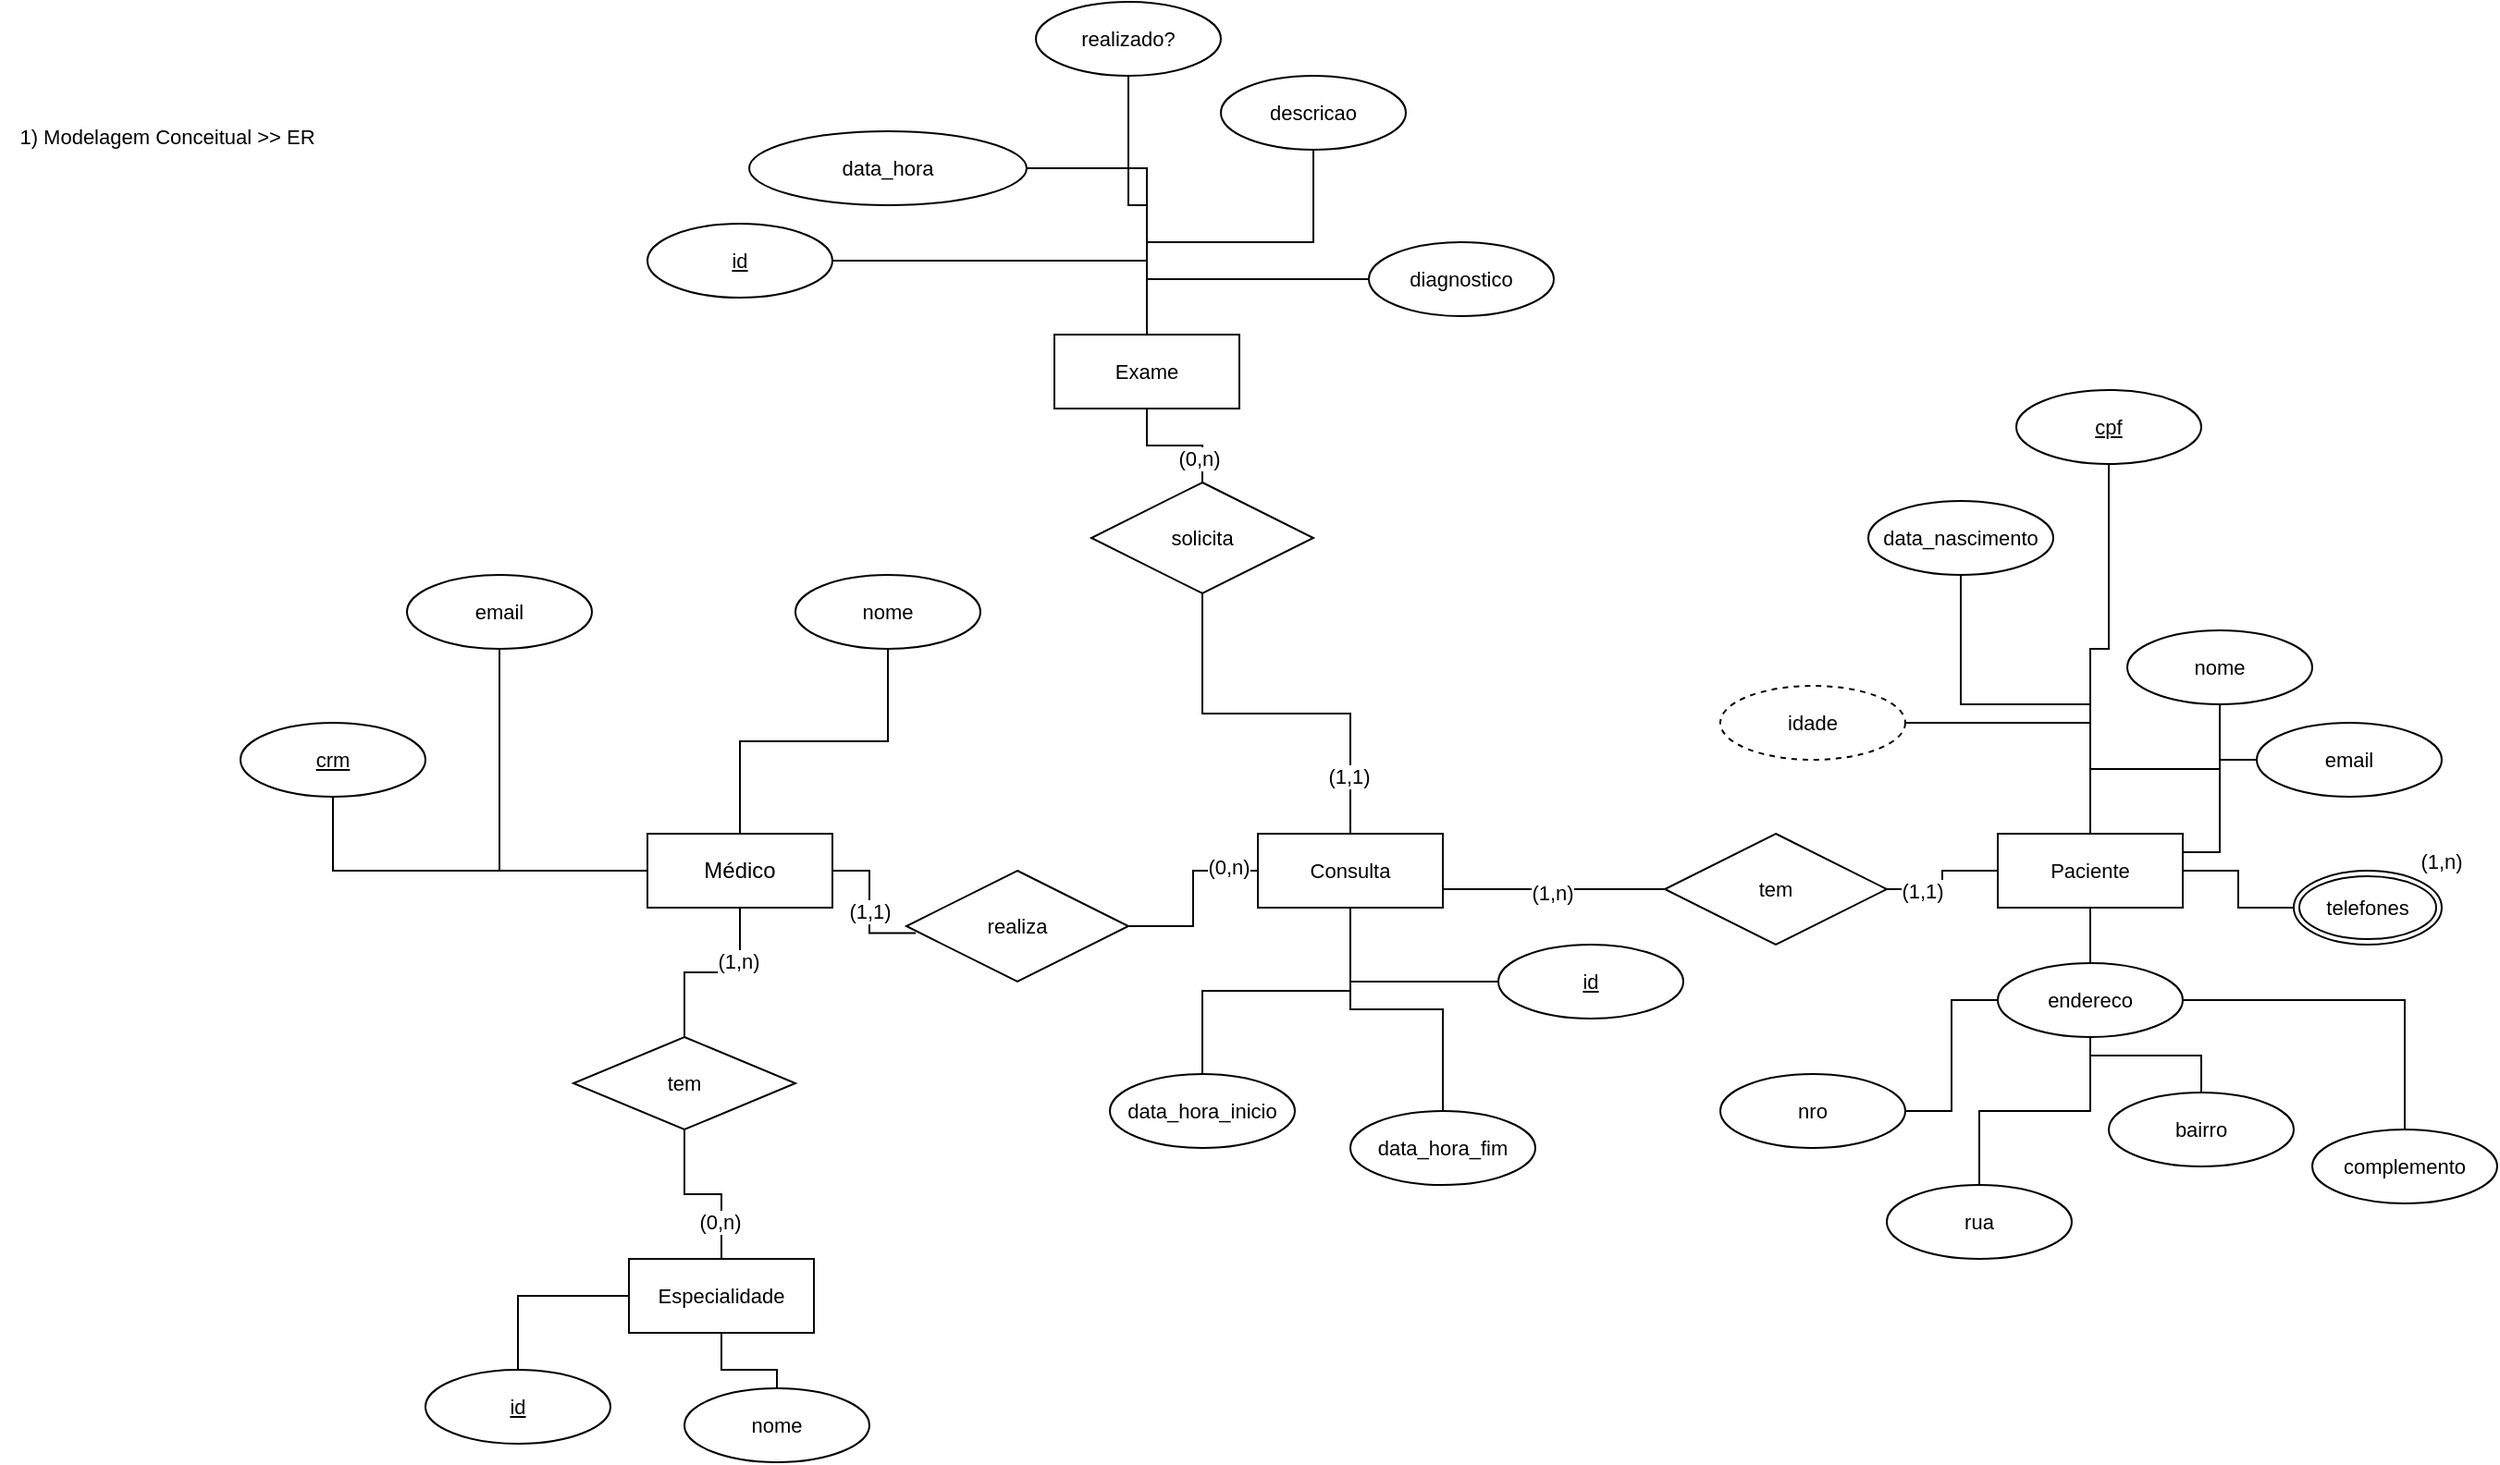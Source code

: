 <mxfile version="26.2.15" pages="2">
  <diagram name="modelagem_conceitual_er" id="HSiPimndyStY2EdUID-i">
    <mxGraphModel dx="1383" dy="977" grid="1" gridSize="10" guides="1" tooltips="1" connect="1" arrows="1" fold="1" page="0" pageScale="1" pageWidth="1169" pageHeight="827" background="none" math="0" shadow="0">
      <root>
        <mxCell id="0" />
        <mxCell id="1" parent="0" />
        <mxCell id="6IpEJywReq7xv_Q-coc2-9" style="edgeStyle=orthogonalEdgeStyle;shape=connector;rounded=0;orthogonalLoop=1;jettySize=auto;html=1;exitX=0;exitY=0.5;exitDx=0;exitDy=0;strokeColor=default;align=center;verticalAlign=middle;fontFamily=Helvetica;fontSize=11;fontColor=default;labelBackgroundColor=default;startFill=0;endArrow=none;" edge="1" parent="1" source="6IpEJywReq7xv_Q-coc2-1" target="6IpEJywReq7xv_Q-coc2-8">
          <mxGeometry relative="1" as="geometry" />
        </mxCell>
        <mxCell id="xjB2eWog421taMs-z_Js-37" style="edgeStyle=orthogonalEdgeStyle;shape=connector;rounded=0;orthogonalLoop=1;jettySize=auto;html=1;strokeColor=default;align=center;verticalAlign=middle;fontFamily=Helvetica;fontSize=11;fontColor=default;labelBackgroundColor=default;startFill=0;endArrow=none;" edge="1" parent="1" source="6IpEJywReq7xv_Q-coc2-1" target="xjB2eWog421taMs-z_Js-36">
          <mxGeometry relative="1" as="geometry" />
        </mxCell>
        <mxCell id="6IpEJywReq7xv_Q-coc2-1" value="Médico" style="whiteSpace=wrap;html=1;align=center;" vertex="1" parent="1">
          <mxGeometry x="10" y="110" width="100" height="40" as="geometry" />
        </mxCell>
        <mxCell id="6IpEJywReq7xv_Q-coc2-8" value="&lt;u&gt;crm&lt;/u&gt;" style="ellipse;whiteSpace=wrap;html=1;align=center;fontFamily=Helvetica;fontSize=11;fontColor=default;labelBackgroundColor=default;" vertex="1" parent="1">
          <mxGeometry x="-210" y="50" width="100" height="40" as="geometry" />
        </mxCell>
        <mxCell id="6IpEJywReq7xv_Q-coc2-11" value="Paciente" style="whiteSpace=wrap;html=1;align=center;fontFamily=Helvetica;fontSize=11;fontColor=default;labelBackgroundColor=default;" vertex="1" parent="1">
          <mxGeometry x="740" y="110" width="100" height="40" as="geometry" />
        </mxCell>
        <mxCell id="xjB2eWog421taMs-z_Js-45" style="edgeStyle=orthogonalEdgeStyle;shape=connector;rounded=0;orthogonalLoop=1;jettySize=auto;html=1;exitX=0.5;exitY=1;exitDx=0;exitDy=0;strokeColor=default;align=center;verticalAlign=middle;fontFamily=Helvetica;fontSize=11;fontColor=default;labelBackgroundColor=default;startFill=0;endArrow=none;" edge="1" parent="1" source="xjB2eWog421taMs-z_Js-1" target="xjB2eWog421taMs-z_Js-44">
          <mxGeometry relative="1" as="geometry" />
        </mxCell>
        <mxCell id="xjB2eWog421taMs-z_Js-1" value="Consulta" style="whiteSpace=wrap;html=1;align=center;fontFamily=Helvetica;fontSize=11;fontColor=default;labelBackgroundColor=default;" vertex="1" parent="1">
          <mxGeometry x="340" y="110" width="100" height="40" as="geometry" />
        </mxCell>
        <mxCell id="xjB2eWog421taMs-z_Js-2" value="realiza" style="shape=rhombus;perimeter=rhombusPerimeter;whiteSpace=wrap;html=1;align=center;fontFamily=Helvetica;fontSize=11;fontColor=default;labelBackgroundColor=default;" vertex="1" parent="1">
          <mxGeometry x="150" y="130" width="120" height="60" as="geometry" />
        </mxCell>
        <mxCell id="xjB2eWog421taMs-z_Js-4" style="edgeStyle=orthogonalEdgeStyle;shape=connector;rounded=0;orthogonalLoop=1;jettySize=auto;html=1;exitX=1;exitY=0.5;exitDx=0;exitDy=0;entryX=0.042;entryY=0.562;entryDx=0;entryDy=0;entryPerimeter=0;strokeColor=default;align=center;verticalAlign=middle;fontFamily=Helvetica;fontSize=11;fontColor=default;labelBackgroundColor=default;startFill=0;endArrow=none;" edge="1" parent="1" source="6IpEJywReq7xv_Q-coc2-1" target="xjB2eWog421taMs-z_Js-2">
          <mxGeometry relative="1" as="geometry" />
        </mxCell>
        <mxCell id="xjB2eWog421taMs-z_Js-68" value="(1,1)" style="edgeLabel;html=1;align=center;verticalAlign=middle;resizable=0;points=[];fontFamily=Helvetica;fontSize=11;fontColor=default;labelBackgroundColor=default;" vertex="1" connectable="0" parent="xjB2eWog421taMs-z_Js-4">
          <mxGeometry x="0.071" relative="1" as="geometry">
            <mxPoint as="offset" />
          </mxGeometry>
        </mxCell>
        <mxCell id="xjB2eWog421taMs-z_Js-5" style="edgeStyle=orthogonalEdgeStyle;shape=connector;rounded=0;orthogonalLoop=1;jettySize=auto;html=1;strokeColor=default;align=center;verticalAlign=middle;fontFamily=Helvetica;fontSize=11;fontColor=default;labelBackgroundColor=default;startFill=0;endArrow=none;entryX=1;entryY=0.5;entryDx=0;entryDy=0;" edge="1" parent="1" source="xjB2eWog421taMs-z_Js-1" target="xjB2eWog421taMs-z_Js-2">
          <mxGeometry relative="1" as="geometry">
            <mxPoint x="260" y="161" as="targetPoint" />
          </mxGeometry>
        </mxCell>
        <mxCell id="xjB2eWog421taMs-z_Js-67" value="(0,n)" style="edgeLabel;html=1;align=center;verticalAlign=middle;resizable=0;points=[];fontFamily=Helvetica;fontSize=11;fontColor=default;labelBackgroundColor=default;" vertex="1" connectable="0" parent="xjB2eWog421taMs-z_Js-5">
          <mxGeometry x="-0.674" y="-2" relative="1" as="geometry">
            <mxPoint as="offset" />
          </mxGeometry>
        </mxCell>
        <mxCell id="xjB2eWog421taMs-z_Js-7" style="edgeStyle=orthogonalEdgeStyle;shape=connector;rounded=0;orthogonalLoop=1;jettySize=auto;html=1;exitX=0;exitY=0.5;exitDx=0;exitDy=0;strokeColor=default;align=center;verticalAlign=middle;fontFamily=Helvetica;fontSize=11;fontColor=default;labelBackgroundColor=default;startFill=0;endArrow=none;entryX=1;entryY=0.75;entryDx=0;entryDy=0;" edge="1" parent="1" source="xjB2eWog421taMs-z_Js-6" target="xjB2eWog421taMs-z_Js-1">
          <mxGeometry relative="1" as="geometry">
            <mxPoint x="570" y="140" as="targetPoint" />
          </mxGeometry>
        </mxCell>
        <mxCell id="xjB2eWog421taMs-z_Js-65" value="(1,n)" style="edgeLabel;html=1;align=center;verticalAlign=middle;resizable=0;points=[];fontFamily=Helvetica;fontSize=11;fontColor=default;labelBackgroundColor=default;" vertex="1" connectable="0" parent="xjB2eWog421taMs-z_Js-7">
          <mxGeometry x="0.022" y="2" relative="1" as="geometry">
            <mxPoint as="offset" />
          </mxGeometry>
        </mxCell>
        <mxCell id="xjB2eWog421taMs-z_Js-8" style="edgeStyle=orthogonalEdgeStyle;shape=connector;rounded=0;orthogonalLoop=1;jettySize=auto;html=1;exitX=1;exitY=0.5;exitDx=0;exitDy=0;entryX=0;entryY=0.5;entryDx=0;entryDy=0;strokeColor=default;align=center;verticalAlign=middle;fontFamily=Helvetica;fontSize=11;fontColor=default;labelBackgroundColor=default;startFill=0;endArrow=none;" edge="1" parent="1" source="xjB2eWog421taMs-z_Js-6" target="6IpEJywReq7xv_Q-coc2-11">
          <mxGeometry relative="1" as="geometry" />
        </mxCell>
        <mxCell id="xjB2eWog421taMs-z_Js-63" value="(1,1)" style="edgeLabel;html=1;align=center;verticalAlign=middle;resizable=0;points=[];fontFamily=Helvetica;fontSize=11;fontColor=default;labelBackgroundColor=default;" vertex="1" connectable="0" parent="xjB2eWog421taMs-z_Js-8">
          <mxGeometry x="-0.478" y="-1" relative="1" as="geometry">
            <mxPoint as="offset" />
          </mxGeometry>
        </mxCell>
        <mxCell id="xjB2eWog421taMs-z_Js-6" value="tem" style="shape=rhombus;perimeter=rhombusPerimeter;whiteSpace=wrap;html=1;align=center;fontFamily=Helvetica;fontSize=11;fontColor=default;labelBackgroundColor=default;" vertex="1" parent="1">
          <mxGeometry x="560" y="110" width="120" height="60" as="geometry" />
        </mxCell>
        <mxCell id="xjB2eWog421taMs-z_Js-10" style="edgeStyle=orthogonalEdgeStyle;shape=connector;rounded=0;orthogonalLoop=1;jettySize=auto;html=1;strokeColor=default;align=center;verticalAlign=middle;fontFamily=Helvetica;fontSize=11;fontColor=default;labelBackgroundColor=default;startFill=0;endArrow=none;" edge="1" parent="1" source="xjB2eWog421taMs-z_Js-9" target="6IpEJywReq7xv_Q-coc2-11">
          <mxGeometry relative="1" as="geometry">
            <mxPoint x="610" y="10" as="sourcePoint" />
          </mxGeometry>
        </mxCell>
        <mxCell id="xjB2eWog421taMs-z_Js-9" value="cpf" style="ellipse;whiteSpace=wrap;html=1;align=center;fontStyle=4;fontFamily=Helvetica;fontSize=11;fontColor=default;labelBackgroundColor=default;" vertex="1" parent="1">
          <mxGeometry x="750" y="-130" width="100" height="40" as="geometry" />
        </mxCell>
        <mxCell id="xjB2eWog421taMs-z_Js-14" style="edgeStyle=orthogonalEdgeStyle;shape=connector;rounded=0;orthogonalLoop=1;jettySize=auto;html=1;strokeColor=default;align=center;verticalAlign=middle;fontFamily=Helvetica;fontSize=11;fontColor=default;labelBackgroundColor=default;startFill=0;endArrow=none;" edge="1" parent="1" source="xjB2eWog421taMs-z_Js-13" target="6IpEJywReq7xv_Q-coc2-1">
          <mxGeometry relative="1" as="geometry" />
        </mxCell>
        <mxCell id="xjB2eWog421taMs-z_Js-13" value="nome" style="ellipse;whiteSpace=wrap;html=1;align=center;fontFamily=Helvetica;fontSize=11;fontColor=default;labelBackgroundColor=default;" vertex="1" parent="1">
          <mxGeometry x="90" y="-30" width="100" height="40" as="geometry" />
        </mxCell>
        <mxCell id="xjB2eWog421taMs-z_Js-15" style="edgeStyle=orthogonalEdgeStyle;shape=connector;rounded=0;orthogonalLoop=1;jettySize=auto;html=1;strokeColor=default;align=center;verticalAlign=middle;fontFamily=Helvetica;fontSize=11;fontColor=default;labelBackgroundColor=default;startFill=0;endArrow=none;" edge="1" parent="1" source="xjB2eWog421taMs-z_Js-16" target="6IpEJywReq7xv_Q-coc2-11">
          <mxGeometry relative="1" as="geometry">
            <mxPoint x="829.97" y="105" as="targetPoint" />
          </mxGeometry>
        </mxCell>
        <mxCell id="xjB2eWog421taMs-z_Js-16" value="nome" style="ellipse;whiteSpace=wrap;html=1;align=center;fontFamily=Helvetica;fontSize=11;fontColor=default;labelBackgroundColor=default;" vertex="1" parent="1">
          <mxGeometry x="810" width="100" height="40" as="geometry" />
        </mxCell>
        <mxCell id="xjB2eWog421taMs-z_Js-18" style="edgeStyle=orthogonalEdgeStyle;shape=connector;rounded=0;orthogonalLoop=1;jettySize=auto;html=1;exitX=0.5;exitY=0;exitDx=0;exitDy=0;strokeColor=default;align=center;verticalAlign=middle;fontFamily=Helvetica;fontSize=11;fontColor=default;labelBackgroundColor=default;startFill=0;endArrow=none;" edge="1" parent="1" source="xjB2eWog421taMs-z_Js-17" target="6IpEJywReq7xv_Q-coc2-11">
          <mxGeometry relative="1" as="geometry">
            <mxPoint x="850" y="140" as="targetPoint" />
          </mxGeometry>
        </mxCell>
        <mxCell id="xjB2eWog421taMs-z_Js-24" style="edgeStyle=orthogonalEdgeStyle;shape=connector;rounded=0;orthogonalLoop=1;jettySize=auto;html=1;strokeColor=default;align=center;verticalAlign=middle;fontFamily=Helvetica;fontSize=11;fontColor=default;labelBackgroundColor=default;startFill=0;endArrow=none;" edge="1" parent="1" source="xjB2eWog421taMs-z_Js-17" target="xjB2eWog421taMs-z_Js-23">
          <mxGeometry relative="1" as="geometry" />
        </mxCell>
        <mxCell id="xjB2eWog421taMs-z_Js-17" value="endereco" style="ellipse;whiteSpace=wrap;html=1;align=center;fontFamily=Helvetica;fontSize=11;fontColor=default;labelBackgroundColor=default;" vertex="1" parent="1">
          <mxGeometry x="740" y="180" width="100" height="40" as="geometry" />
        </mxCell>
        <mxCell id="xjB2eWog421taMs-z_Js-20" style="edgeStyle=orthogonalEdgeStyle;shape=connector;rounded=0;orthogonalLoop=1;jettySize=auto;html=1;strokeColor=default;align=center;verticalAlign=middle;fontFamily=Helvetica;fontSize=11;fontColor=default;labelBackgroundColor=default;startFill=0;endArrow=none;" edge="1" parent="1" source="xjB2eWog421taMs-z_Js-19" target="xjB2eWog421taMs-z_Js-17">
          <mxGeometry relative="1" as="geometry" />
        </mxCell>
        <mxCell id="xjB2eWog421taMs-z_Js-19" value="rua" style="ellipse;whiteSpace=wrap;html=1;align=center;fontFamily=Helvetica;fontSize=11;fontColor=default;labelBackgroundColor=default;" vertex="1" parent="1">
          <mxGeometry x="680" y="300" width="100" height="40" as="geometry" />
        </mxCell>
        <mxCell id="xjB2eWog421taMs-z_Js-22" style="edgeStyle=orthogonalEdgeStyle;shape=connector;rounded=0;orthogonalLoop=1;jettySize=auto;html=1;strokeColor=default;align=center;verticalAlign=middle;fontFamily=Helvetica;fontSize=11;fontColor=default;labelBackgroundColor=default;startFill=0;endArrow=none;" edge="1" parent="1" source="xjB2eWog421taMs-z_Js-21" target="xjB2eWog421taMs-z_Js-17">
          <mxGeometry relative="1" as="geometry" />
        </mxCell>
        <mxCell id="xjB2eWog421taMs-z_Js-21" value="bairro" style="ellipse;whiteSpace=wrap;html=1;align=center;fontFamily=Helvetica;fontSize=11;fontColor=default;labelBackgroundColor=default;" vertex="1" parent="1">
          <mxGeometry x="800" y="250" width="100" height="40" as="geometry" />
        </mxCell>
        <mxCell id="xjB2eWog421taMs-z_Js-23" value="complemento" style="ellipse;whiteSpace=wrap;html=1;align=center;fontFamily=Helvetica;fontSize=11;fontColor=default;labelBackgroundColor=default;" vertex="1" parent="1">
          <mxGeometry x="910" y="270" width="100" height="40" as="geometry" />
        </mxCell>
        <mxCell id="xjB2eWog421taMs-z_Js-26" style="edgeStyle=orthogonalEdgeStyle;shape=connector;rounded=0;orthogonalLoop=1;jettySize=auto;html=1;entryX=0;entryY=0.5;entryDx=0;entryDy=0;strokeColor=default;align=center;verticalAlign=middle;fontFamily=Helvetica;fontSize=11;fontColor=default;labelBackgroundColor=default;startFill=0;endArrow=none;" edge="1" parent="1" source="xjB2eWog421taMs-z_Js-25" target="xjB2eWog421taMs-z_Js-17">
          <mxGeometry relative="1" as="geometry" />
        </mxCell>
        <mxCell id="xjB2eWog421taMs-z_Js-25" value="nro" style="ellipse;whiteSpace=wrap;html=1;align=center;fontFamily=Helvetica;fontSize=11;fontColor=default;labelBackgroundColor=default;" vertex="1" parent="1">
          <mxGeometry x="590" y="240" width="100" height="40" as="geometry" />
        </mxCell>
        <mxCell id="xjB2eWog421taMs-z_Js-29" style="edgeStyle=orthogonalEdgeStyle;shape=connector;rounded=0;orthogonalLoop=1;jettySize=auto;html=1;strokeColor=default;align=center;verticalAlign=middle;fontFamily=Helvetica;fontSize=11;fontColor=default;labelBackgroundColor=default;startFill=0;endArrow=none;" edge="1" parent="1" source="xjB2eWog421taMs-z_Js-28" target="6IpEJywReq7xv_Q-coc2-11">
          <mxGeometry relative="1" as="geometry" />
        </mxCell>
        <mxCell id="xjB2eWog421taMs-z_Js-28" value="telefones" style="ellipse;shape=doubleEllipse;margin=3;whiteSpace=wrap;html=1;align=center;fontFamily=Helvetica;fontSize=11;fontColor=default;labelBackgroundColor=default;" vertex="1" parent="1">
          <mxGeometry x="900" y="130" width="80" height="40" as="geometry" />
        </mxCell>
        <mxCell id="xjB2eWog421taMs-z_Js-31" style="edgeStyle=orthogonalEdgeStyle;shape=connector;rounded=0;orthogonalLoop=1;jettySize=auto;html=1;exitX=0;exitY=0.5;exitDx=0;exitDy=0;entryX=1;entryY=0.25;entryDx=0;entryDy=0;strokeColor=default;align=center;verticalAlign=middle;fontFamily=Helvetica;fontSize=11;fontColor=default;labelBackgroundColor=default;startFill=0;endArrow=none;" edge="1" parent="1" source="xjB2eWog421taMs-z_Js-30" target="6IpEJywReq7xv_Q-coc2-11">
          <mxGeometry relative="1" as="geometry" />
        </mxCell>
        <mxCell id="xjB2eWog421taMs-z_Js-30" value="email" style="ellipse;whiteSpace=wrap;html=1;align=center;fontFamily=Helvetica;fontSize=11;fontColor=default;labelBackgroundColor=default;" vertex="1" parent="1">
          <mxGeometry x="880" y="50" width="100" height="40" as="geometry" />
        </mxCell>
        <mxCell id="xjB2eWog421taMs-z_Js-33" style="edgeStyle=orthogonalEdgeStyle;shape=connector;rounded=0;orthogonalLoop=1;jettySize=auto;html=1;exitX=0.5;exitY=1;exitDx=0;exitDy=0;strokeColor=default;align=center;verticalAlign=middle;fontFamily=Helvetica;fontSize=11;fontColor=default;labelBackgroundColor=default;startFill=0;endArrow=none;" edge="1" parent="1" source="xjB2eWog421taMs-z_Js-32" target="6IpEJywReq7xv_Q-coc2-11">
          <mxGeometry relative="1" as="geometry" />
        </mxCell>
        <mxCell id="xjB2eWog421taMs-z_Js-32" value="data_nascimento" style="ellipse;whiteSpace=wrap;html=1;align=center;fontFamily=Helvetica;fontSize=11;fontColor=default;labelBackgroundColor=default;" vertex="1" parent="1">
          <mxGeometry x="670" y="-70" width="100" height="40" as="geometry" />
        </mxCell>
        <mxCell id="xjB2eWog421taMs-z_Js-35" style="edgeStyle=orthogonalEdgeStyle;shape=connector;rounded=0;orthogonalLoop=1;jettySize=auto;html=1;strokeColor=default;align=center;verticalAlign=middle;fontFamily=Helvetica;fontSize=11;fontColor=default;labelBackgroundColor=default;startFill=0;endArrow=none;" edge="1" parent="1" source="xjB2eWog421taMs-z_Js-34" target="6IpEJywReq7xv_Q-coc2-11">
          <mxGeometry relative="1" as="geometry" />
        </mxCell>
        <mxCell id="xjB2eWog421taMs-z_Js-34" value="idade" style="ellipse;whiteSpace=wrap;html=1;align=center;dashed=1;fontFamily=Helvetica;fontSize=11;fontColor=default;labelBackgroundColor=default;" vertex="1" parent="1">
          <mxGeometry x="590" y="30" width="100" height="40" as="geometry" />
        </mxCell>
        <mxCell id="xjB2eWog421taMs-z_Js-36" value="email" style="ellipse;whiteSpace=wrap;html=1;align=center;fontFamily=Helvetica;fontSize=11;fontColor=default;labelBackgroundColor=default;" vertex="1" parent="1">
          <mxGeometry x="-120" y="-30" width="100" height="40" as="geometry" />
        </mxCell>
        <mxCell id="xjB2eWog421taMs-z_Js-43" style="edgeStyle=orthogonalEdgeStyle;shape=connector;rounded=0;orthogonalLoop=1;jettySize=auto;html=1;strokeColor=default;align=center;verticalAlign=middle;fontFamily=Helvetica;fontSize=11;fontColor=default;labelBackgroundColor=default;startFill=0;endArrow=none;" edge="1" parent="1" source="xjB2eWog421taMs-z_Js-42" target="xjB2eWog421taMs-z_Js-1">
          <mxGeometry relative="1" as="geometry" />
        </mxCell>
        <mxCell id="xjB2eWog421taMs-z_Js-42" value="&lt;u&gt;id&lt;/u&gt;" style="ellipse;whiteSpace=wrap;html=1;align=center;fontFamily=Helvetica;fontSize=11;fontColor=default;labelBackgroundColor=default;" vertex="1" parent="1">
          <mxGeometry x="470" y="170" width="100" height="40" as="geometry" />
        </mxCell>
        <mxCell id="xjB2eWog421taMs-z_Js-44" value="data_hora_inicio" style="ellipse;whiteSpace=wrap;html=1;align=center;fontFamily=Helvetica;fontSize=11;fontColor=default;labelBackgroundColor=default;" vertex="1" parent="1">
          <mxGeometry x="260" y="240" width="100" height="40" as="geometry" />
        </mxCell>
        <mxCell id="xjB2eWog421taMs-z_Js-46" value="data_hora_fim" style="ellipse;whiteSpace=wrap;html=1;align=center;fontFamily=Helvetica;fontSize=11;fontColor=default;labelBackgroundColor=default;" vertex="1" parent="1">
          <mxGeometry x="390" y="260" width="100" height="40" as="geometry" />
        </mxCell>
        <mxCell id="xjB2eWog421taMs-z_Js-47" style="edgeStyle=orthogonalEdgeStyle;shape=connector;rounded=0;orthogonalLoop=1;jettySize=auto;html=1;exitX=0.5;exitY=1;exitDx=0;exitDy=0;strokeColor=default;align=center;verticalAlign=middle;fontFamily=Helvetica;fontSize=11;fontColor=default;labelBackgroundColor=default;startFill=0;endArrow=none;" edge="1" parent="1" source="xjB2eWog421taMs-z_Js-1" target="xjB2eWog421taMs-z_Js-46">
          <mxGeometry relative="1" as="geometry" />
        </mxCell>
        <mxCell id="xjB2eWog421taMs-z_Js-59" style="edgeStyle=orthogonalEdgeStyle;shape=connector;rounded=0;orthogonalLoop=1;jettySize=auto;html=1;exitX=0.5;exitY=1;exitDx=0;exitDy=0;strokeColor=default;align=center;verticalAlign=middle;fontFamily=Helvetica;fontSize=11;fontColor=default;labelBackgroundColor=default;startFill=0;endArrow=none;" edge="1" parent="1" source="xjB2eWog421taMs-z_Js-49" target="xjB2eWog421taMs-z_Js-50">
          <mxGeometry relative="1" as="geometry" />
        </mxCell>
        <mxCell id="xjB2eWog421taMs-z_Js-61" value="(0,n)" style="edgeLabel;html=1;align=center;verticalAlign=middle;resizable=0;points=[];fontFamily=Helvetica;fontSize=11;fontColor=default;labelBackgroundColor=default;" vertex="1" connectable="0" parent="xjB2eWog421taMs-z_Js-59">
          <mxGeometry x="0.61" y="-2" relative="1" as="geometry">
            <mxPoint as="offset" />
          </mxGeometry>
        </mxCell>
        <mxCell id="xjB2eWog421taMs-z_Js-49" value="Exame" style="whiteSpace=wrap;html=1;align=center;fontFamily=Helvetica;fontSize=11;fontColor=default;labelBackgroundColor=default;" vertex="1" parent="1">
          <mxGeometry x="230" y="-160" width="100" height="40" as="geometry" />
        </mxCell>
        <mxCell id="xjB2eWog421taMs-z_Js-60" style="edgeStyle=orthogonalEdgeStyle;shape=connector;rounded=0;orthogonalLoop=1;jettySize=auto;html=1;strokeColor=default;align=center;verticalAlign=middle;fontFamily=Helvetica;fontSize=11;fontColor=default;labelBackgroundColor=default;startFill=0;endArrow=none;" edge="1" parent="1" source="xjB2eWog421taMs-z_Js-50" target="xjB2eWog421taMs-z_Js-1">
          <mxGeometry relative="1" as="geometry" />
        </mxCell>
        <mxCell id="xjB2eWog421taMs-z_Js-62" value="(1,1)" style="edgeLabel;html=1;align=center;verticalAlign=middle;resizable=0;points=[];fontFamily=Helvetica;fontSize=11;fontColor=default;labelBackgroundColor=default;" vertex="1" connectable="0" parent="xjB2eWog421taMs-z_Js-60">
          <mxGeometry x="0.703" y="-1" relative="1" as="geometry">
            <mxPoint as="offset" />
          </mxGeometry>
        </mxCell>
        <mxCell id="xjB2eWog421taMs-z_Js-50" value="solicita" style="shape=rhombus;perimeter=rhombusPerimeter;whiteSpace=wrap;html=1;align=center;fontFamily=Helvetica;fontSize=11;fontColor=default;labelBackgroundColor=default;" vertex="1" parent="1">
          <mxGeometry x="250" y="-80" width="120" height="60" as="geometry" />
        </mxCell>
        <mxCell id="xjB2eWog421taMs-z_Js-52" style="edgeStyle=orthogonalEdgeStyle;shape=connector;rounded=0;orthogonalLoop=1;jettySize=auto;html=1;strokeColor=default;align=center;verticalAlign=middle;fontFamily=Helvetica;fontSize=11;fontColor=default;labelBackgroundColor=default;startFill=0;endArrow=none;" edge="1" parent="1" source="xjB2eWog421taMs-z_Js-51" target="xjB2eWog421taMs-z_Js-49">
          <mxGeometry relative="1" as="geometry" />
        </mxCell>
        <mxCell id="xjB2eWog421taMs-z_Js-51" value="&lt;u&gt;id&lt;/u&gt;" style="ellipse;whiteSpace=wrap;html=1;align=center;fontFamily=Helvetica;fontSize=11;fontColor=default;labelBackgroundColor=default;" vertex="1" parent="1">
          <mxGeometry x="10" y="-220" width="100" height="40" as="geometry" />
        </mxCell>
        <mxCell id="xjB2eWog421taMs-z_Js-54" style="edgeStyle=orthogonalEdgeStyle;shape=connector;rounded=0;orthogonalLoop=1;jettySize=auto;html=1;strokeColor=default;align=center;verticalAlign=middle;fontFamily=Helvetica;fontSize=11;fontColor=default;labelBackgroundColor=default;startFill=0;endArrow=none;" edge="1" parent="1" source="xjB2eWog421taMs-z_Js-53" target="xjB2eWog421taMs-z_Js-49">
          <mxGeometry relative="1" as="geometry" />
        </mxCell>
        <mxCell id="xjB2eWog421taMs-z_Js-53" value="diagnostico" style="ellipse;whiteSpace=wrap;html=1;align=center;fontFamily=Helvetica;fontSize=11;fontColor=default;labelBackgroundColor=default;" vertex="1" parent="1">
          <mxGeometry x="400" y="-210" width="100" height="40" as="geometry" />
        </mxCell>
        <mxCell id="xjB2eWog421taMs-z_Js-56" style="edgeStyle=orthogonalEdgeStyle;shape=connector;rounded=0;orthogonalLoop=1;jettySize=auto;html=1;strokeColor=default;align=center;verticalAlign=middle;fontFamily=Helvetica;fontSize=11;fontColor=default;labelBackgroundColor=default;startFill=0;endArrow=none;" edge="1" parent="1" source="xjB2eWog421taMs-z_Js-55" target="xjB2eWog421taMs-z_Js-49">
          <mxGeometry relative="1" as="geometry" />
        </mxCell>
        <mxCell id="xjB2eWog421taMs-z_Js-55" value="descricao" style="ellipse;whiteSpace=wrap;html=1;align=center;fontFamily=Helvetica;fontSize=11;fontColor=default;labelBackgroundColor=default;" vertex="1" parent="1">
          <mxGeometry x="320" y="-300" width="100" height="40" as="geometry" />
        </mxCell>
        <mxCell id="xjB2eWog421taMs-z_Js-58" style="edgeStyle=orthogonalEdgeStyle;shape=connector;rounded=0;orthogonalLoop=1;jettySize=auto;html=1;strokeColor=default;align=center;verticalAlign=middle;fontFamily=Helvetica;fontSize=11;fontColor=default;labelBackgroundColor=default;startFill=0;endArrow=none;" edge="1" parent="1" source="xjB2eWog421taMs-z_Js-57" target="xjB2eWog421taMs-z_Js-49">
          <mxGeometry relative="1" as="geometry" />
        </mxCell>
        <mxCell id="xjB2eWog421taMs-z_Js-57" value="data_hora" style="ellipse;whiteSpace=wrap;html=1;align=center;fontFamily=Helvetica;fontSize=11;fontColor=default;labelBackgroundColor=default;" vertex="1" parent="1">
          <mxGeometry x="65" y="-270" width="150" height="40" as="geometry" />
        </mxCell>
        <mxCell id="xjB2eWog421taMs-z_Js-69" value="1) Modelagem Conceitual &amp;gt;&amp;gt; ER" style="text;html=1;align=center;verticalAlign=middle;resizable=0;points=[];autosize=1;strokeColor=none;fillColor=none;fontFamily=Helvetica;fontSize=11;fontColor=default;labelBackgroundColor=default;" vertex="1" parent="1">
          <mxGeometry x="-340" y="-282" width="180" height="30" as="geometry" />
        </mxCell>
        <mxCell id="dMTjQ0wk8wRLNMujxkkx-1" value="(1,n)" style="text;html=1;align=center;verticalAlign=middle;whiteSpace=wrap;rounded=0;fontFamily=Helvetica;fontSize=11;fontColor=default;labelBackgroundColor=default;" vertex="1" parent="1">
          <mxGeometry x="950" y="110" width="60" height="30" as="geometry" />
        </mxCell>
        <mxCell id="hgy3O6x7-pgTuNAVo3pw-2" style="edgeStyle=orthogonalEdgeStyle;shape=connector;rounded=0;orthogonalLoop=1;jettySize=auto;html=1;exitX=0.5;exitY=1;exitDx=0;exitDy=0;entryX=0.5;entryY=0;entryDx=0;entryDy=0;strokeColor=default;align=center;verticalAlign=middle;fontFamily=Helvetica;fontSize=11;fontColor=default;labelBackgroundColor=default;startFill=0;endArrow=none;" edge="1" parent="1" source="hgy3O6x7-pgTuNAVo3pw-1" target="xjB2eWog421taMs-z_Js-49">
          <mxGeometry relative="1" as="geometry" />
        </mxCell>
        <mxCell id="hgy3O6x7-pgTuNAVo3pw-1" value="realizado?" style="ellipse;whiteSpace=wrap;html=1;align=center;fontFamily=Helvetica;fontSize=11;fontColor=default;labelBackgroundColor=default;" vertex="1" parent="1">
          <mxGeometry x="220" y="-340" width="100" height="40" as="geometry" />
        </mxCell>
        <mxCell id="nuo-NL1_WN59d5a49AcN-4" style="edgeStyle=orthogonalEdgeStyle;shape=connector;rounded=0;orthogonalLoop=1;jettySize=auto;html=1;strokeColor=default;align=center;verticalAlign=middle;fontFamily=Helvetica;fontSize=11;fontColor=default;labelBackgroundColor=default;startFill=0;endArrow=none;" edge="1" parent="1" source="nuo-NL1_WN59d5a49AcN-1" target="nuo-NL1_WN59d5a49AcN-2">
          <mxGeometry relative="1" as="geometry" />
        </mxCell>
        <mxCell id="nuo-NL1_WN59d5a49AcN-5" style="edgeStyle=orthogonalEdgeStyle;shape=connector;rounded=0;orthogonalLoop=1;jettySize=auto;html=1;strokeColor=default;align=center;verticalAlign=middle;fontFamily=Helvetica;fontSize=11;fontColor=default;labelBackgroundColor=default;startFill=0;endArrow=none;" edge="1" parent="1" source="nuo-NL1_WN59d5a49AcN-1" target="nuo-NL1_WN59d5a49AcN-3">
          <mxGeometry relative="1" as="geometry" />
        </mxCell>
        <mxCell id="nuo-NL1_WN59d5a49AcN-1" value="Especialidade" style="whiteSpace=wrap;html=1;align=center;fontFamily=Helvetica;fontSize=11;fontColor=default;labelBackgroundColor=default;" vertex="1" parent="1">
          <mxGeometry y="340" width="100" height="40" as="geometry" />
        </mxCell>
        <mxCell id="nuo-NL1_WN59d5a49AcN-2" value="&lt;u&gt;id&lt;/u&gt;" style="ellipse;whiteSpace=wrap;html=1;align=center;fontFamily=Helvetica;fontSize=11;fontColor=default;labelBackgroundColor=default;" vertex="1" parent="1">
          <mxGeometry x="-110" y="400" width="100" height="40" as="geometry" />
        </mxCell>
        <mxCell id="nuo-NL1_WN59d5a49AcN-3" value="nome" style="ellipse;whiteSpace=wrap;html=1;align=center;fontFamily=Helvetica;fontSize=11;fontColor=default;labelBackgroundColor=default;" vertex="1" parent="1">
          <mxGeometry x="30" y="410" width="100" height="40" as="geometry" />
        </mxCell>
        <mxCell id="nuo-NL1_WN59d5a49AcN-7" style="edgeStyle=orthogonalEdgeStyle;shape=connector;rounded=0;orthogonalLoop=1;jettySize=auto;html=1;strokeColor=default;align=center;verticalAlign=middle;fontFamily=Helvetica;fontSize=11;fontColor=default;labelBackgroundColor=default;startFill=0;endArrow=none;" edge="1" parent="1" source="nuo-NL1_WN59d5a49AcN-6" target="6IpEJywReq7xv_Q-coc2-1">
          <mxGeometry relative="1" as="geometry" />
        </mxCell>
        <mxCell id="nuo-NL1_WN59d5a49AcN-10" value="(1,n)" style="edgeLabel;html=1;align=center;verticalAlign=middle;resizable=0;points=[];fontFamily=Helvetica;fontSize=11;fontColor=default;labelBackgroundColor=default;" vertex="1" connectable="0" parent="nuo-NL1_WN59d5a49AcN-7">
          <mxGeometry x="0.423" y="1" relative="1" as="geometry">
            <mxPoint as="offset" />
          </mxGeometry>
        </mxCell>
        <mxCell id="nuo-NL1_WN59d5a49AcN-8" style="edgeStyle=orthogonalEdgeStyle;shape=connector;rounded=0;orthogonalLoop=1;jettySize=auto;html=1;strokeColor=default;align=center;verticalAlign=middle;fontFamily=Helvetica;fontSize=11;fontColor=default;labelBackgroundColor=default;startFill=0;endArrow=none;" edge="1" parent="1" source="nuo-NL1_WN59d5a49AcN-6" target="nuo-NL1_WN59d5a49AcN-1">
          <mxGeometry relative="1" as="geometry" />
        </mxCell>
        <mxCell id="nuo-NL1_WN59d5a49AcN-9" value="(0,n)" style="edgeLabel;html=1;align=center;verticalAlign=middle;resizable=0;points=[];fontFamily=Helvetica;fontSize=11;fontColor=default;labelBackgroundColor=default;" vertex="1" connectable="0" parent="nuo-NL1_WN59d5a49AcN-8">
          <mxGeometry x="0.546" y="-1" relative="1" as="geometry">
            <mxPoint as="offset" />
          </mxGeometry>
        </mxCell>
        <mxCell id="nuo-NL1_WN59d5a49AcN-6" value="tem" style="shape=rhombus;perimeter=rhombusPerimeter;whiteSpace=wrap;html=1;align=center;fontFamily=Helvetica;fontSize=11;fontColor=default;labelBackgroundColor=default;" vertex="1" parent="1">
          <mxGeometry x="-30" y="220" width="120" height="50" as="geometry" />
        </mxCell>
      </root>
    </mxGraphModel>
  </diagram>
  <diagram id="0rne2PrPrzFb8xZRj6GY" name="modelagem_logica_modelo_relacional">
    <mxGraphModel dx="1079" dy="798" grid="1" gridSize="10" guides="1" tooltips="1" connect="1" arrows="1" fold="1" page="0" pageScale="1" pageWidth="827" pageHeight="1169" math="0" shadow="0">
      <root>
        <mxCell id="0" />
        <mxCell id="1" parent="0" />
        <mxCell id="mDEuGkLL7HS4TcDrZFiA-1" value="Medico" style="shape=table;startSize=30;container=1;collapsible=1;childLayout=tableLayout;fixedRows=1;rowLines=0;fontStyle=1;align=center;resizeLast=1;html=1;fontFamily=Helvetica;fontSize=11;fontColor=default;labelBackgroundColor=default;" vertex="1" parent="1">
          <mxGeometry x="-140" y="-40" width="320" height="120" as="geometry" />
        </mxCell>
        <mxCell id="mDEuGkLL7HS4TcDrZFiA-2" value="" style="shape=tableRow;horizontal=0;startSize=0;swimlaneHead=0;swimlaneBody=0;fillColor=none;collapsible=0;dropTarget=0;points=[[0,0.5],[1,0.5]];portConstraint=eastwest;top=0;left=0;right=0;bottom=1;fontFamily=Helvetica;fontSize=11;fontColor=default;labelBackgroundColor=default;" vertex="1" parent="mDEuGkLL7HS4TcDrZFiA-1">
          <mxGeometry y="30" width="320" height="30" as="geometry" />
        </mxCell>
        <mxCell id="mDEuGkLL7HS4TcDrZFiA-3" value="PK" style="shape=partialRectangle;connectable=0;fillColor=none;top=0;left=0;bottom=0;right=0;fontStyle=1;overflow=hidden;whiteSpace=wrap;html=1;fontFamily=Helvetica;fontSize=11;fontColor=default;labelBackgroundColor=default;" vertex="1" parent="mDEuGkLL7HS4TcDrZFiA-2">
          <mxGeometry width="30" height="30" as="geometry">
            <mxRectangle width="30" height="30" as="alternateBounds" />
          </mxGeometry>
        </mxCell>
        <mxCell id="mDEuGkLL7HS4TcDrZFiA-4" value="crm character(5)" style="shape=partialRectangle;connectable=0;fillColor=none;top=0;left=0;bottom=0;right=0;align=left;spacingLeft=6;fontStyle=5;overflow=hidden;whiteSpace=wrap;html=1;fontFamily=Helvetica;fontSize=11;fontColor=default;labelBackgroundColor=default;" vertex="1" parent="mDEuGkLL7HS4TcDrZFiA-2">
          <mxGeometry x="30" width="290" height="30" as="geometry">
            <mxRectangle width="290" height="30" as="alternateBounds" />
          </mxGeometry>
        </mxCell>
        <mxCell id="mDEuGkLL7HS4TcDrZFiA-5" value="" style="shape=tableRow;horizontal=0;startSize=0;swimlaneHead=0;swimlaneBody=0;fillColor=none;collapsible=0;dropTarget=0;points=[[0,0.5],[1,0.5]];portConstraint=eastwest;top=0;left=0;right=0;bottom=0;fontFamily=Helvetica;fontSize=11;fontColor=default;labelBackgroundColor=default;" vertex="1" parent="mDEuGkLL7HS4TcDrZFiA-1">
          <mxGeometry y="60" width="320" height="30" as="geometry" />
        </mxCell>
        <mxCell id="mDEuGkLL7HS4TcDrZFiA-6" value="" style="shape=partialRectangle;connectable=0;fillColor=none;top=0;left=0;bottom=0;right=0;editable=1;overflow=hidden;whiteSpace=wrap;html=1;fontFamily=Helvetica;fontSize=11;fontColor=default;labelBackgroundColor=default;" vertex="1" parent="mDEuGkLL7HS4TcDrZFiA-5">
          <mxGeometry width="30" height="30" as="geometry">
            <mxRectangle width="30" height="30" as="alternateBounds" />
          </mxGeometry>
        </mxCell>
        <mxCell id="mDEuGkLL7HS4TcDrZFiA-7" value="email character varying(100) unique not null" style="shape=partialRectangle;connectable=0;fillColor=none;top=0;left=0;bottom=0;right=0;align=left;spacingLeft=6;overflow=hidden;whiteSpace=wrap;html=1;fontFamily=Helvetica;fontSize=11;fontColor=default;labelBackgroundColor=default;" vertex="1" parent="mDEuGkLL7HS4TcDrZFiA-5">
          <mxGeometry x="30" width="290" height="30" as="geometry">
            <mxRectangle width="290" height="30" as="alternateBounds" />
          </mxGeometry>
        </mxCell>
        <mxCell id="mDEuGkLL7HS4TcDrZFiA-8" value="" style="shape=tableRow;horizontal=0;startSize=0;swimlaneHead=0;swimlaneBody=0;fillColor=none;collapsible=0;dropTarget=0;points=[[0,0.5],[1,0.5]];portConstraint=eastwest;top=0;left=0;right=0;bottom=0;fontFamily=Helvetica;fontSize=11;fontColor=default;labelBackgroundColor=default;" vertex="1" parent="mDEuGkLL7HS4TcDrZFiA-1">
          <mxGeometry y="90" width="320" height="30" as="geometry" />
        </mxCell>
        <mxCell id="mDEuGkLL7HS4TcDrZFiA-9" value="" style="shape=partialRectangle;connectable=0;fillColor=none;top=0;left=0;bottom=0;right=0;editable=1;overflow=hidden;whiteSpace=wrap;html=1;fontFamily=Helvetica;fontSize=11;fontColor=default;labelBackgroundColor=default;" vertex="1" parent="mDEuGkLL7HS4TcDrZFiA-8">
          <mxGeometry width="30" height="30" as="geometry">
            <mxRectangle width="30" height="30" as="alternateBounds" />
          </mxGeometry>
        </mxCell>
        <mxCell id="mDEuGkLL7HS4TcDrZFiA-10" value="nome character varying(150) not null" style="shape=partialRectangle;connectable=0;fillColor=none;top=0;left=0;bottom=0;right=0;align=left;spacingLeft=6;overflow=hidden;whiteSpace=wrap;html=1;fontFamily=Helvetica;fontSize=11;fontColor=default;labelBackgroundColor=default;" vertex="1" parent="mDEuGkLL7HS4TcDrZFiA-8">
          <mxGeometry x="30" width="290" height="30" as="geometry">
            <mxRectangle width="290" height="30" as="alternateBounds" />
          </mxGeometry>
        </mxCell>
        <mxCell id="mDEuGkLL7HS4TcDrZFiA-31" style="edgeStyle=orthogonalEdgeStyle;shape=connector;rounded=0;orthogonalLoop=1;jettySize=auto;html=1;strokeColor=default;align=center;verticalAlign=middle;fontFamily=Helvetica;fontSize=11;fontColor=default;labelBackgroundColor=default;startFill=0;endArrow=ERzeroToMany;startArrow=ERmandOne;endFill=0;entryX=0;entryY=0.333;entryDx=0;entryDy=0;entryPerimeter=0;" edge="1" parent="1" source="mDEuGkLL7HS4TcDrZFiA-5" target="vCT82uVswrLG3MgGjzuZ-1">
          <mxGeometry relative="1" as="geometry" />
        </mxCell>
        <mxCell id="mDEuGkLL7HS4TcDrZFiA-14" value="Consulta" style="shape=table;startSize=30;container=1;collapsible=1;childLayout=tableLayout;fixedRows=1;rowLines=0;fontStyle=1;align=center;resizeLast=1;html=1;fontFamily=Helvetica;fontSize=11;fontColor=default;labelBackgroundColor=default;" vertex="1" parent="1">
          <mxGeometry x="280" y="-30" width="260" height="190" as="geometry" />
        </mxCell>
        <mxCell id="mDEuGkLL7HS4TcDrZFiA-15" value="" style="shape=tableRow;horizontal=0;startSize=0;swimlaneHead=0;swimlaneBody=0;fillColor=none;collapsible=0;dropTarget=0;points=[[0,0.5],[1,0.5]];portConstraint=eastwest;top=0;left=0;right=0;bottom=1;fontFamily=Helvetica;fontSize=11;fontColor=default;labelBackgroundColor=default;" vertex="1" parent="mDEuGkLL7HS4TcDrZFiA-14">
          <mxGeometry y="30" width="260" height="30" as="geometry" />
        </mxCell>
        <mxCell id="mDEuGkLL7HS4TcDrZFiA-16" value="PK" style="shape=partialRectangle;connectable=0;fillColor=none;top=0;left=0;bottom=0;right=0;fontStyle=1;overflow=hidden;whiteSpace=wrap;html=1;fontFamily=Helvetica;fontSize=11;fontColor=default;labelBackgroundColor=default;" vertex="1" parent="mDEuGkLL7HS4TcDrZFiA-15">
          <mxGeometry width="30" height="30" as="geometry">
            <mxRectangle width="30" height="30" as="alternateBounds" />
          </mxGeometry>
        </mxCell>
        <mxCell id="mDEuGkLL7HS4TcDrZFiA-17" value="id serial" style="shape=partialRectangle;connectable=0;fillColor=none;top=0;left=0;bottom=0;right=0;align=left;spacingLeft=6;fontStyle=5;overflow=hidden;whiteSpace=wrap;html=1;fontFamily=Helvetica;fontSize=11;fontColor=default;labelBackgroundColor=default;" vertex="1" parent="mDEuGkLL7HS4TcDrZFiA-15">
          <mxGeometry x="30" width="230" height="30" as="geometry">
            <mxRectangle width="230" height="30" as="alternateBounds" />
          </mxGeometry>
        </mxCell>
        <mxCell id="mDEuGkLL7HS4TcDrZFiA-18" value="" style="shape=tableRow;horizontal=0;startSize=0;swimlaneHead=0;swimlaneBody=0;fillColor=none;collapsible=0;dropTarget=0;points=[[0,0.5],[1,0.5]];portConstraint=eastwest;top=0;left=0;right=0;bottom=0;fontFamily=Helvetica;fontSize=11;fontColor=default;labelBackgroundColor=default;" vertex="1" parent="mDEuGkLL7HS4TcDrZFiA-14">
          <mxGeometry y="60" width="260" height="30" as="geometry" />
        </mxCell>
        <mxCell id="mDEuGkLL7HS4TcDrZFiA-19" value="" style="shape=partialRectangle;connectable=0;fillColor=none;top=0;left=0;bottom=0;right=0;editable=1;overflow=hidden;whiteSpace=wrap;html=1;fontFamily=Helvetica;fontSize=11;fontColor=default;labelBackgroundColor=default;" vertex="1" parent="mDEuGkLL7HS4TcDrZFiA-18">
          <mxGeometry width="30" height="30" as="geometry">
            <mxRectangle width="30" height="30" as="alternateBounds" />
          </mxGeometry>
        </mxCell>
        <mxCell id="mDEuGkLL7HS4TcDrZFiA-20" value="data_hora_inicio timestamp" style="shape=partialRectangle;connectable=0;fillColor=none;top=0;left=0;bottom=0;right=0;align=left;spacingLeft=6;overflow=hidden;whiteSpace=wrap;html=1;fontFamily=Helvetica;fontSize=11;fontColor=default;labelBackgroundColor=default;" vertex="1" parent="mDEuGkLL7HS4TcDrZFiA-18">
          <mxGeometry x="30" width="230" height="30" as="geometry">
            <mxRectangle width="230" height="30" as="alternateBounds" />
          </mxGeometry>
        </mxCell>
        <mxCell id="mDEuGkLL7HS4TcDrZFiA-21" value="" style="shape=tableRow;horizontal=0;startSize=0;swimlaneHead=0;swimlaneBody=0;fillColor=none;collapsible=0;dropTarget=0;points=[[0,0.5],[1,0.5]];portConstraint=eastwest;top=0;left=0;right=0;bottom=0;fontFamily=Helvetica;fontSize=11;fontColor=default;labelBackgroundColor=default;" vertex="1" parent="mDEuGkLL7HS4TcDrZFiA-14">
          <mxGeometry y="90" width="260" height="30" as="geometry" />
        </mxCell>
        <mxCell id="mDEuGkLL7HS4TcDrZFiA-22" value="" style="shape=partialRectangle;connectable=0;fillColor=none;top=0;left=0;bottom=0;right=0;editable=1;overflow=hidden;whiteSpace=wrap;html=1;fontFamily=Helvetica;fontSize=11;fontColor=default;labelBackgroundColor=default;" vertex="1" parent="mDEuGkLL7HS4TcDrZFiA-21">
          <mxGeometry width="30" height="30" as="geometry">
            <mxRectangle width="30" height="30" as="alternateBounds" />
          </mxGeometry>
        </mxCell>
        <mxCell id="mDEuGkLL7HS4TcDrZFiA-23" value="data_hora_fim timestamp" style="shape=partialRectangle;connectable=0;fillColor=none;top=0;left=0;bottom=0;right=0;align=left;spacingLeft=6;overflow=hidden;whiteSpace=wrap;html=1;fontFamily=Helvetica;fontSize=11;fontColor=default;labelBackgroundColor=default;" vertex="1" parent="mDEuGkLL7HS4TcDrZFiA-21">
          <mxGeometry x="30" width="230" height="30" as="geometry">
            <mxRectangle width="230" height="30" as="alternateBounds" />
          </mxGeometry>
        </mxCell>
        <mxCell id="vCT82uVswrLG3MgGjzuZ-1" value="" style="shape=tableRow;horizontal=0;startSize=0;swimlaneHead=0;swimlaneBody=0;fillColor=none;collapsible=0;dropTarget=0;points=[[0,0.5],[1,0.5]];portConstraint=eastwest;top=0;left=0;right=0;bottom=0;fontFamily=Helvetica;fontSize=11;fontColor=default;labelBackgroundColor=default;" vertex="1" parent="mDEuGkLL7HS4TcDrZFiA-14">
          <mxGeometry y="120" width="260" height="30" as="geometry" />
        </mxCell>
        <mxCell id="vCT82uVswrLG3MgGjzuZ-2" value="FK" style="shape=partialRectangle;connectable=0;fillColor=none;top=0;left=0;bottom=0;right=0;fontStyle=0;overflow=hidden;whiteSpace=wrap;html=1;fontFamily=Helvetica;fontSize=11;fontColor=default;labelBackgroundColor=default;" vertex="1" parent="vCT82uVswrLG3MgGjzuZ-1">
          <mxGeometry width="30" height="30" as="geometry">
            <mxRectangle width="30" height="30" as="alternateBounds" />
          </mxGeometry>
        </mxCell>
        <mxCell id="vCT82uVswrLG3MgGjzuZ-3" value="medico_crm character(5) referente a medico (crm)" style="shape=partialRectangle;connectable=0;fillColor=none;top=0;left=0;bottom=0;right=0;align=left;spacingLeft=6;fontStyle=0;overflow=hidden;whiteSpace=wrap;html=1;fontFamily=Helvetica;fontSize=11;fontColor=default;labelBackgroundColor=default;" vertex="1" parent="vCT82uVswrLG3MgGjzuZ-1">
          <mxGeometry x="30" width="230" height="30" as="geometry">
            <mxRectangle width="230" height="30" as="alternateBounds" />
          </mxGeometry>
        </mxCell>
        <mxCell id="DEkMIS3fRWwQfNA5W0VB-4" value="" style="shape=tableRow;horizontal=0;startSize=0;swimlaneHead=0;swimlaneBody=0;fillColor=none;collapsible=0;dropTarget=0;points=[[0,0.5],[1,0.5]];portConstraint=eastwest;top=0;left=0;right=0;bottom=0;fontFamily=Helvetica;fontSize=11;fontColor=default;labelBackgroundColor=default;" vertex="1" parent="mDEuGkLL7HS4TcDrZFiA-14">
          <mxGeometry y="150" width="260" height="30" as="geometry" />
        </mxCell>
        <mxCell id="DEkMIS3fRWwQfNA5W0VB-5" value="FK" style="shape=partialRectangle;connectable=0;fillColor=none;top=0;left=0;bottom=0;right=0;fontStyle=0;overflow=hidden;whiteSpace=wrap;html=1;fontFamily=Helvetica;fontSize=11;fontColor=default;labelBackgroundColor=default;" vertex="1" parent="DEkMIS3fRWwQfNA5W0VB-4">
          <mxGeometry width="30" height="30" as="geometry">
            <mxRectangle width="30" height="30" as="alternateBounds" />
          </mxGeometry>
        </mxCell>
        <mxCell id="DEkMIS3fRWwQfNA5W0VB-6" value="paciente_cpf character(11) referente a paciente (cpf)" style="shape=partialRectangle;connectable=0;fillColor=none;top=0;left=0;bottom=0;right=0;align=left;spacingLeft=6;fontStyle=0;overflow=hidden;whiteSpace=wrap;html=1;fontFamily=Helvetica;fontSize=11;fontColor=default;labelBackgroundColor=default;" vertex="1" parent="DEkMIS3fRWwQfNA5W0VB-4">
          <mxGeometry x="30" width="230" height="30" as="geometry">
            <mxRectangle width="230" height="30" as="alternateBounds" />
          </mxGeometry>
        </mxCell>
        <mxCell id="i1EAluGCyX7UxCUsU8c3-13" style="edgeStyle=orthogonalEdgeStyle;shape=connector;rounded=0;orthogonalLoop=1;jettySize=auto;html=1;entryX=0.999;entryY=0.652;entryDx=0;entryDy=0;entryPerimeter=0;strokeColor=default;align=center;verticalAlign=middle;fontFamily=Helvetica;fontSize=11;fontColor=default;labelBackgroundColor=default;startFill=0;endArrow=ERoneToMany;endFill=0;startArrow=ERmandOne;" edge="1" parent="1" source="vCT82uVswrLG3MgGjzuZ-4" target="DEkMIS3fRWwQfNA5W0VB-4">
          <mxGeometry relative="1" as="geometry" />
        </mxCell>
        <mxCell id="DEkMIS3fRWwQfNA5W0VB-7" value="Telefones" style="shape=table;startSize=25;container=1;collapsible=1;childLayout=tableLayout;fixedRows=1;rowLines=0;fontStyle=1;align=center;resizeLast=1;html=1;fontFamily=Helvetica;fontSize=11;fontColor=default;labelBackgroundColor=default;" vertex="1" parent="1">
          <mxGeometry x="990" y="-10" width="180" height="95" as="geometry" />
        </mxCell>
        <mxCell id="DEkMIS3fRWwQfNA5W0VB-8" value="" style="shape=tableRow;horizontal=0;startSize=0;swimlaneHead=0;swimlaneBody=0;fillColor=none;collapsible=0;dropTarget=0;points=[[0,0.5],[1,0.5]];portConstraint=eastwest;top=0;left=0;right=0;bottom=1;fontFamily=Helvetica;fontSize=11;fontColor=default;labelBackgroundColor=default;" vertex="1" parent="DEkMIS3fRWwQfNA5W0VB-7">
          <mxGeometry y="25" width="180" height="35" as="geometry" />
        </mxCell>
        <mxCell id="DEkMIS3fRWwQfNA5W0VB-9" value="PK" style="shape=partialRectangle;connectable=0;fillColor=none;top=0;left=0;bottom=0;right=0;fontStyle=1;overflow=hidden;whiteSpace=wrap;html=1;fontFamily=Helvetica;fontSize=11;fontColor=default;labelBackgroundColor=default;" vertex="1" parent="DEkMIS3fRWwQfNA5W0VB-8">
          <mxGeometry width="30" height="35" as="geometry">
            <mxRectangle width="30" height="35" as="alternateBounds" />
          </mxGeometry>
        </mxCell>
        <mxCell id="DEkMIS3fRWwQfNA5W0VB-10" value="nro chracter(10)" style="shape=partialRectangle;connectable=0;fillColor=none;top=0;left=0;bottom=0;right=0;align=left;spacingLeft=6;fontStyle=5;overflow=hidden;whiteSpace=wrap;html=1;fontFamily=Helvetica;fontSize=11;fontColor=default;labelBackgroundColor=default;" vertex="1" parent="DEkMIS3fRWwQfNA5W0VB-8">
          <mxGeometry x="30" width="150" height="35" as="geometry">
            <mxRectangle width="150" height="35" as="alternateBounds" />
          </mxGeometry>
        </mxCell>
        <mxCell id="DEkMIS3fRWwQfNA5W0VB-20" value="" style="shape=tableRow;horizontal=0;startSize=0;swimlaneHead=0;swimlaneBody=0;fillColor=none;collapsible=0;dropTarget=0;points=[[0,0.5],[1,0.5]];portConstraint=eastwest;top=0;left=0;right=0;bottom=0;fontFamily=Helvetica;fontSize=11;fontColor=default;labelBackgroundColor=default;" vertex="1" parent="DEkMIS3fRWwQfNA5W0VB-7">
          <mxGeometry y="60" width="180" height="30" as="geometry" />
        </mxCell>
        <mxCell id="DEkMIS3fRWwQfNA5W0VB-21" value="FK" style="shape=partialRectangle;connectable=0;fillColor=none;top=0;left=0;bottom=0;right=0;fontStyle=0;overflow=hidden;whiteSpace=wrap;html=1;fontFamily=Helvetica;fontSize=11;fontColor=default;labelBackgroundColor=default;" vertex="1" parent="DEkMIS3fRWwQfNA5W0VB-20">
          <mxGeometry width="30" height="30" as="geometry">
            <mxRectangle width="30" height="30" as="alternateBounds" />
          </mxGeometry>
        </mxCell>
        <mxCell id="DEkMIS3fRWwQfNA5W0VB-22" value="paciente_cpf character(11) referente paciente (cpf)" style="shape=partialRectangle;connectable=0;fillColor=none;top=0;left=0;bottom=0;right=0;align=left;spacingLeft=6;fontStyle=0;overflow=hidden;whiteSpace=wrap;html=1;fontFamily=Helvetica;fontSize=11;fontColor=default;labelBackgroundColor=default;" vertex="1" parent="DEkMIS3fRWwQfNA5W0VB-20">
          <mxGeometry x="30" width="150" height="30" as="geometry">
            <mxRectangle width="150" height="30" as="alternateBounds" />
          </mxGeometry>
        </mxCell>
        <mxCell id="JR-ikXhunTauqK9-GeQu-1" style="edgeStyle=orthogonalEdgeStyle;shape=connector;rounded=0;orthogonalLoop=1;jettySize=auto;html=1;entryX=-0.003;entryY=0.918;entryDx=0;entryDy=0;entryPerimeter=0;strokeColor=default;align=center;verticalAlign=middle;fontFamily=Helvetica;fontSize=11;fontColor=default;labelBackgroundColor=default;startFill=0;endArrow=ERoneToMany;endFill=0;startArrow=ERmandOne;" edge="1" parent="1" source="vCT82uVswrLG3MgGjzuZ-11" target="DEkMIS3fRWwQfNA5W0VB-8">
          <mxGeometry relative="1" as="geometry">
            <mxPoint x="990" y="79.49" as="sourcePoint" />
            <mxPoint x="891" y="27.49" as="targetPoint" />
          </mxGeometry>
        </mxCell>
        <mxCell id="JR-ikXhunTauqK9-GeQu-2" value="Exames" style="shape=table;startSize=40;container=1;collapsible=1;childLayout=tableLayout;fixedRows=1;rowLines=0;fontStyle=1;align=center;resizeLast=1;html=1;fontFamily=Helvetica;fontSize=11;fontColor=default;labelBackgroundColor=default;" vertex="1" parent="1">
          <mxGeometry x="220" y="-340" width="180" height="220" as="geometry" />
        </mxCell>
        <mxCell id="JR-ikXhunTauqK9-GeQu-3" value="" style="shape=tableRow;horizontal=0;startSize=0;swimlaneHead=0;swimlaneBody=0;fillColor=none;collapsible=0;dropTarget=0;points=[[0,0.5],[1,0.5]];portConstraint=eastwest;top=0;left=0;right=0;bottom=1;fontFamily=Helvetica;fontSize=11;fontColor=default;labelBackgroundColor=default;" vertex="1" parent="JR-ikXhunTauqK9-GeQu-2">
          <mxGeometry y="40" width="180" height="30" as="geometry" />
        </mxCell>
        <mxCell id="JR-ikXhunTauqK9-GeQu-4" value="PK" style="shape=partialRectangle;connectable=0;fillColor=none;top=0;left=0;bottom=0;right=0;fontStyle=1;overflow=hidden;whiteSpace=wrap;html=1;fontFamily=Helvetica;fontSize=11;fontColor=default;labelBackgroundColor=default;" vertex="1" parent="JR-ikXhunTauqK9-GeQu-3">
          <mxGeometry width="30" height="30" as="geometry">
            <mxRectangle width="30" height="30" as="alternateBounds" />
          </mxGeometry>
        </mxCell>
        <mxCell id="JR-ikXhunTauqK9-GeQu-5" value="id serial&amp;nbsp;" style="shape=partialRectangle;connectable=0;fillColor=none;top=0;left=0;bottom=0;right=0;align=left;spacingLeft=6;fontStyle=5;overflow=hidden;whiteSpace=wrap;html=1;fontFamily=Helvetica;fontSize=11;fontColor=default;labelBackgroundColor=default;" vertex="1" parent="JR-ikXhunTauqK9-GeQu-3">
          <mxGeometry x="30" width="150" height="30" as="geometry">
            <mxRectangle width="150" height="30" as="alternateBounds" />
          </mxGeometry>
        </mxCell>
        <mxCell id="JR-ikXhunTauqK9-GeQu-6" value="" style="shape=tableRow;horizontal=0;startSize=0;swimlaneHead=0;swimlaneBody=0;fillColor=none;collapsible=0;dropTarget=0;points=[[0,0.5],[1,0.5]];portConstraint=eastwest;top=0;left=0;right=0;bottom=0;fontFamily=Helvetica;fontSize=11;fontColor=default;labelBackgroundColor=default;" vertex="1" parent="JR-ikXhunTauqK9-GeQu-2">
          <mxGeometry y="70" width="180" height="30" as="geometry" />
        </mxCell>
        <mxCell id="JR-ikXhunTauqK9-GeQu-7" value="" style="shape=partialRectangle;connectable=0;fillColor=none;top=0;left=0;bottom=0;right=0;editable=1;overflow=hidden;whiteSpace=wrap;html=1;fontFamily=Helvetica;fontSize=11;fontColor=default;labelBackgroundColor=default;" vertex="1" parent="JR-ikXhunTauqK9-GeQu-6">
          <mxGeometry width="30" height="30" as="geometry">
            <mxRectangle width="30" height="30" as="alternateBounds" />
          </mxGeometry>
        </mxCell>
        <mxCell id="JR-ikXhunTauqK9-GeQu-8" value="data_hora timestamp" style="shape=partialRectangle;connectable=0;fillColor=none;top=0;left=0;bottom=0;right=0;align=left;spacingLeft=6;overflow=hidden;whiteSpace=wrap;html=1;fontFamily=Helvetica;fontSize=11;fontColor=default;labelBackgroundColor=default;" vertex="1" parent="JR-ikXhunTauqK9-GeQu-6">
          <mxGeometry x="30" width="150" height="30" as="geometry">
            <mxRectangle width="150" height="30" as="alternateBounds" />
          </mxGeometry>
        </mxCell>
        <mxCell id="JR-ikXhunTauqK9-GeQu-9" value="" style="shape=tableRow;horizontal=0;startSize=0;swimlaneHead=0;swimlaneBody=0;fillColor=none;collapsible=0;dropTarget=0;points=[[0,0.5],[1,0.5]];portConstraint=eastwest;top=0;left=0;right=0;bottom=0;fontFamily=Helvetica;fontSize=11;fontColor=default;labelBackgroundColor=default;" vertex="1" parent="JR-ikXhunTauqK9-GeQu-2">
          <mxGeometry y="100" width="180" height="30" as="geometry" />
        </mxCell>
        <mxCell id="JR-ikXhunTauqK9-GeQu-10" value="" style="shape=partialRectangle;connectable=0;fillColor=none;top=0;left=0;bottom=0;right=0;editable=1;overflow=hidden;whiteSpace=wrap;html=1;fontFamily=Helvetica;fontSize=11;fontColor=default;labelBackgroundColor=default;" vertex="1" parent="JR-ikXhunTauqK9-GeQu-9">
          <mxGeometry width="30" height="30" as="geometry">
            <mxRectangle width="30" height="30" as="alternateBounds" />
          </mxGeometry>
        </mxCell>
        <mxCell id="JR-ikXhunTauqK9-GeQu-11" value="realizado boolean" style="shape=partialRectangle;connectable=0;fillColor=none;top=0;left=0;bottom=0;right=0;align=left;spacingLeft=6;overflow=hidden;whiteSpace=wrap;html=1;fontFamily=Helvetica;fontSize=11;fontColor=default;labelBackgroundColor=default;" vertex="1" parent="JR-ikXhunTauqK9-GeQu-9">
          <mxGeometry x="30" width="150" height="30" as="geometry">
            <mxRectangle width="150" height="30" as="alternateBounds" />
          </mxGeometry>
        </mxCell>
        <mxCell id="yNfpjuBtXp_gG4CbYpLh-1" value="" style="shape=tableRow;horizontal=0;startSize=0;swimlaneHead=0;swimlaneBody=0;fillColor=none;collapsible=0;dropTarget=0;points=[[0,0.5],[1,0.5]];portConstraint=eastwest;top=0;left=0;right=0;bottom=0;fontFamily=Helvetica;fontSize=11;fontColor=default;labelBackgroundColor=default;" vertex="1" parent="JR-ikXhunTauqK9-GeQu-2">
          <mxGeometry y="130" width="180" height="30" as="geometry" />
        </mxCell>
        <mxCell id="yNfpjuBtXp_gG4CbYpLh-2" value="" style="shape=partialRectangle;connectable=0;fillColor=none;top=0;left=0;bottom=0;right=0;editable=1;overflow=hidden;fontFamily=Helvetica;fontSize=11;fontColor=default;labelBackgroundColor=default;" vertex="1" parent="yNfpjuBtXp_gG4CbYpLh-1">
          <mxGeometry width="30" height="30" as="geometry">
            <mxRectangle width="30" height="30" as="alternateBounds" />
          </mxGeometry>
        </mxCell>
        <mxCell id="yNfpjuBtXp_gG4CbYpLh-3" value="descricao text not null" style="shape=partialRectangle;connectable=0;fillColor=none;top=0;left=0;bottom=0;right=0;align=left;spacingLeft=6;overflow=hidden;fontFamily=Helvetica;fontSize=11;fontColor=default;labelBackgroundColor=default;" vertex="1" parent="yNfpjuBtXp_gG4CbYpLh-1">
          <mxGeometry x="30" width="150" height="30" as="geometry">
            <mxRectangle width="150" height="30" as="alternateBounds" />
          </mxGeometry>
        </mxCell>
        <mxCell id="JR-ikXhunTauqK9-GeQu-12" value="" style="shape=tableRow;horizontal=0;startSize=0;swimlaneHead=0;swimlaneBody=0;fillColor=none;collapsible=0;dropTarget=0;points=[[0,0.5],[1,0.5]];portConstraint=eastwest;top=0;left=0;right=0;bottom=0;fontFamily=Helvetica;fontSize=11;fontColor=default;labelBackgroundColor=default;" vertex="1" parent="JR-ikXhunTauqK9-GeQu-2">
          <mxGeometry y="160" width="180" height="30" as="geometry" />
        </mxCell>
        <mxCell id="JR-ikXhunTauqK9-GeQu-13" value="" style="shape=partialRectangle;connectable=0;fillColor=none;top=0;left=0;bottom=0;right=0;editable=1;overflow=hidden;whiteSpace=wrap;html=1;fontFamily=Helvetica;fontSize=11;fontColor=default;labelBackgroundColor=default;" vertex="1" parent="JR-ikXhunTauqK9-GeQu-12">
          <mxGeometry width="30" height="30" as="geometry">
            <mxRectangle width="30" height="30" as="alternateBounds" />
          </mxGeometry>
        </mxCell>
        <mxCell id="JR-ikXhunTauqK9-GeQu-14" value="diagnostico text" style="shape=partialRectangle;connectable=0;fillColor=none;top=0;left=0;bottom=0;right=0;align=left;spacingLeft=6;overflow=hidden;whiteSpace=wrap;html=1;fontFamily=Helvetica;fontSize=11;fontColor=default;labelBackgroundColor=default;" vertex="1" parent="JR-ikXhunTauqK9-GeQu-12">
          <mxGeometry x="30" width="150" height="30" as="geometry">
            <mxRectangle width="150" height="30" as="alternateBounds" />
          </mxGeometry>
        </mxCell>
        <mxCell id="gHIQ7XQtMhXcBaRFRUqZ-1" value="" style="shape=tableRow;horizontal=0;startSize=0;swimlaneHead=0;swimlaneBody=0;fillColor=none;collapsible=0;dropTarget=0;points=[[0,0.5],[1,0.5]];portConstraint=eastwest;top=0;left=0;right=0;bottom=0;fontFamily=Helvetica;fontSize=11;fontColor=default;labelBackgroundColor=default;" vertex="1" parent="JR-ikXhunTauqK9-GeQu-2">
          <mxGeometry y="190" width="180" height="30" as="geometry" />
        </mxCell>
        <mxCell id="gHIQ7XQtMhXcBaRFRUqZ-2" value="FK" style="shape=partialRectangle;connectable=0;fillColor=none;top=0;left=0;bottom=0;right=0;fontStyle=0;overflow=hidden;whiteSpace=wrap;html=1;fontFamily=Helvetica;fontSize=11;fontColor=default;labelBackgroundColor=default;" vertex="1" parent="gHIQ7XQtMhXcBaRFRUqZ-1">
          <mxGeometry width="30" height="30" as="geometry">
            <mxRectangle width="30" height="30" as="alternateBounds" />
          </mxGeometry>
        </mxCell>
        <mxCell id="gHIQ7XQtMhXcBaRFRUqZ-3" value="consulta_id integer referente a consulta (id)" style="shape=partialRectangle;connectable=0;fillColor=none;top=0;left=0;bottom=0;right=0;align=left;spacingLeft=6;fontStyle=0;overflow=hidden;whiteSpace=wrap;html=1;fontFamily=Helvetica;fontSize=11;fontColor=default;labelBackgroundColor=default;" vertex="1" parent="gHIQ7XQtMhXcBaRFRUqZ-1">
          <mxGeometry x="30" width="150" height="30" as="geometry">
            <mxRectangle width="150" height="30" as="alternateBounds" />
          </mxGeometry>
        </mxCell>
        <mxCell id="juxKGW8gcjXjoTSuqVkz-1" style="edgeStyle=orthogonalEdgeStyle;shape=connector;rounded=0;orthogonalLoop=1;jettySize=auto;html=1;strokeColor=default;align=center;verticalAlign=middle;fontFamily=Helvetica;fontSize=11;fontColor=default;labelBackgroundColor=default;startFill=0;endArrow=ERzeroToMany;startArrow=ERmandOne;endFill=0;exitX=0.423;exitY=0.003;exitDx=0;exitDy=0;exitPerimeter=0;entryX=0;entryY=0.5;entryDx=0;entryDy=0;" edge="1" parent="1" source="mDEuGkLL7HS4TcDrZFiA-14" target="gHIQ7XQtMhXcBaRFRUqZ-1">
          <mxGeometry relative="1" as="geometry">
            <mxPoint x="340" y="-110" as="sourcePoint" />
            <mxPoint x="440" y="-70" as="targetPoint" />
          </mxGeometry>
        </mxCell>
        <mxCell id="QX2tIeqJQAH9mj8bfLDm-1" value="Especialidade" style="shape=table;startSize=30;container=1;collapsible=1;childLayout=tableLayout;fixedRows=1;rowLines=0;fontStyle=1;align=center;resizeLast=1;html=1;fontFamily=Helvetica;fontSize=11;fontColor=default;labelBackgroundColor=default;" vertex="1" parent="1">
          <mxGeometry x="-140" y="340" width="180" height="90" as="geometry" />
        </mxCell>
        <mxCell id="QX2tIeqJQAH9mj8bfLDm-2" value="" style="shape=tableRow;horizontal=0;startSize=0;swimlaneHead=0;swimlaneBody=0;fillColor=none;collapsible=0;dropTarget=0;points=[[0,0.5],[1,0.5]];portConstraint=eastwest;top=0;left=0;right=0;bottom=1;fontFamily=Helvetica;fontSize=11;fontColor=default;labelBackgroundColor=default;" vertex="1" parent="QX2tIeqJQAH9mj8bfLDm-1">
          <mxGeometry y="30" width="180" height="30" as="geometry" />
        </mxCell>
        <mxCell id="QX2tIeqJQAH9mj8bfLDm-3" value="PK" style="shape=partialRectangle;connectable=0;fillColor=none;top=0;left=0;bottom=0;right=0;fontStyle=1;overflow=hidden;whiteSpace=wrap;html=1;fontFamily=Helvetica;fontSize=11;fontColor=default;labelBackgroundColor=default;" vertex="1" parent="QX2tIeqJQAH9mj8bfLDm-2">
          <mxGeometry width="30" height="30" as="geometry">
            <mxRectangle width="30" height="30" as="alternateBounds" />
          </mxGeometry>
        </mxCell>
        <mxCell id="QX2tIeqJQAH9mj8bfLDm-4" value="id serial" style="shape=partialRectangle;connectable=0;fillColor=none;top=0;left=0;bottom=0;right=0;align=left;spacingLeft=6;fontStyle=5;overflow=hidden;whiteSpace=wrap;html=1;fontFamily=Helvetica;fontSize=11;fontColor=default;labelBackgroundColor=default;" vertex="1" parent="QX2tIeqJQAH9mj8bfLDm-2">
          <mxGeometry x="30" width="150" height="30" as="geometry">
            <mxRectangle width="150" height="30" as="alternateBounds" />
          </mxGeometry>
        </mxCell>
        <mxCell id="QX2tIeqJQAH9mj8bfLDm-5" value="" style="shape=tableRow;horizontal=0;startSize=0;swimlaneHead=0;swimlaneBody=0;fillColor=none;collapsible=0;dropTarget=0;points=[[0,0.5],[1,0.5]];portConstraint=eastwest;top=0;left=0;right=0;bottom=0;fontFamily=Helvetica;fontSize=11;fontColor=default;labelBackgroundColor=default;" vertex="1" parent="QX2tIeqJQAH9mj8bfLDm-1">
          <mxGeometry y="60" width="180" height="30" as="geometry" />
        </mxCell>
        <mxCell id="QX2tIeqJQAH9mj8bfLDm-6" value="" style="shape=partialRectangle;connectable=0;fillColor=none;top=0;left=0;bottom=0;right=0;editable=1;overflow=hidden;whiteSpace=wrap;html=1;fontFamily=Helvetica;fontSize=11;fontColor=default;labelBackgroundColor=default;" vertex="1" parent="QX2tIeqJQAH9mj8bfLDm-5">
          <mxGeometry width="30" height="30" as="geometry">
            <mxRectangle width="30" height="30" as="alternateBounds" />
          </mxGeometry>
        </mxCell>
        <mxCell id="QX2tIeqJQAH9mj8bfLDm-7" value="nome text not null" style="shape=partialRectangle;connectable=0;fillColor=none;top=0;left=0;bottom=0;right=0;align=left;spacingLeft=6;overflow=hidden;whiteSpace=wrap;html=1;fontFamily=Helvetica;fontSize=11;fontColor=default;labelBackgroundColor=default;" vertex="1" parent="QX2tIeqJQAH9mj8bfLDm-5">
          <mxGeometry x="30" width="150" height="30" as="geometry">
            <mxRectangle width="150" height="30" as="alternateBounds" />
          </mxGeometry>
        </mxCell>
        <mxCell id="QX2tIeqJQAH9mj8bfLDm-14" value="Medico_Especialidade" style="shape=table;startSize=30;container=1;collapsible=1;childLayout=tableLayout;fixedRows=1;rowLines=0;fontStyle=1;align=center;resizeLast=1;html=1;fontFamily=Helvetica;fontSize=11;fontColor=default;labelBackgroundColor=default;" vertex="1" parent="1">
          <mxGeometry x="-150" y="140" width="290" height="120" as="geometry" />
        </mxCell>
        <mxCell id="QX2tIeqJQAH9mj8bfLDm-15" value="" style="shape=tableRow;horizontal=0;startSize=0;swimlaneHead=0;swimlaneBody=0;fillColor=none;collapsible=0;dropTarget=0;points=[[0,0.5],[1,0.5]];portConstraint=eastwest;top=0;left=0;right=0;bottom=1;fontFamily=Helvetica;fontSize=11;fontColor=default;labelBackgroundColor=default;" vertex="1" parent="QX2tIeqJQAH9mj8bfLDm-14">
          <mxGeometry y="30" width="290" height="30" as="geometry" />
        </mxCell>
        <mxCell id="QX2tIeqJQAH9mj8bfLDm-16" value="PK, FK" style="shape=partialRectangle;connectable=0;fillColor=none;top=0;left=0;bottom=0;right=0;fontStyle=1;overflow=hidden;whiteSpace=wrap;html=1;fontFamily=Helvetica;fontSize=11;fontColor=default;labelBackgroundColor=default;" vertex="1" parent="QX2tIeqJQAH9mj8bfLDm-15">
          <mxGeometry width="30" height="30" as="geometry">
            <mxRectangle width="30" height="30" as="alternateBounds" />
          </mxGeometry>
        </mxCell>
        <mxCell id="QX2tIeqJQAH9mj8bfLDm-17" value="medico_crm character(5) referente a medico(crm)" style="shape=partialRectangle;connectable=0;fillColor=none;top=0;left=0;bottom=0;right=0;align=left;spacingLeft=6;fontStyle=5;overflow=hidden;whiteSpace=wrap;html=1;fontFamily=Helvetica;fontSize=11;fontColor=default;labelBackgroundColor=default;" vertex="1" parent="QX2tIeqJQAH9mj8bfLDm-15">
          <mxGeometry x="30" width="260" height="30" as="geometry">
            <mxRectangle width="260" height="30" as="alternateBounds" />
          </mxGeometry>
        </mxCell>
        <mxCell id="zebv8J-ypGKdfXL69qIJ-2" value="" style="shape=tableRow;horizontal=0;startSize=0;swimlaneHead=0;swimlaneBody=0;fillColor=none;collapsible=0;dropTarget=0;points=[[0,0.5],[1,0.5]];portConstraint=eastwest;top=0;left=0;right=0;bottom=1;fontFamily=Helvetica;fontSize=11;fontColor=default;labelBackgroundColor=default;" vertex="1" parent="QX2tIeqJQAH9mj8bfLDm-14">
          <mxGeometry y="60" width="290" height="30" as="geometry" />
        </mxCell>
        <mxCell id="zebv8J-ypGKdfXL69qIJ-3" value="PK, FK" style="shape=partialRectangle;connectable=0;fillColor=none;top=0;left=0;bottom=0;right=0;fontStyle=1;overflow=hidden;whiteSpace=wrap;html=1;fontFamily=Helvetica;fontSize=11;fontColor=default;labelBackgroundColor=default;" vertex="1" parent="zebv8J-ypGKdfXL69qIJ-2">
          <mxGeometry width="30" height="30" as="geometry">
            <mxRectangle width="30" height="30" as="alternateBounds" />
          </mxGeometry>
        </mxCell>
        <mxCell id="zebv8J-ypGKdfXL69qIJ-4" value="especialidade_id integer referente especialidade (id)" style="shape=partialRectangle;connectable=0;fillColor=none;top=0;left=0;bottom=0;right=0;align=left;spacingLeft=6;fontStyle=5;overflow=hidden;whiteSpace=wrap;html=1;fontFamily=Helvetica;fontSize=11;fontColor=default;labelBackgroundColor=default;" vertex="1" parent="zebv8J-ypGKdfXL69qIJ-2">
          <mxGeometry x="30" width="260" height="30" as="geometry">
            <mxRectangle width="260" height="30" as="alternateBounds" />
          </mxGeometry>
        </mxCell>
        <mxCell id="zebv8J-ypGKdfXL69qIJ-7" style="edgeStyle=orthogonalEdgeStyle;shape=connector;rounded=0;orthogonalLoop=1;jettySize=auto;html=1;entryX=0.5;entryY=1;entryDx=0;entryDy=0;entryPerimeter=0;strokeColor=default;align=center;verticalAlign=middle;fontFamily=Helvetica;fontSize=11;fontColor=default;labelBackgroundColor=default;startFill=0;endArrow=ERoneToMany;startArrow=ERoneToMany;endFill=0;" edge="1" parent="1" source="QX2tIeqJQAH9mj8bfLDm-1">
          <mxGeometry relative="1" as="geometry">
            <mxPoint y="260" as="targetPoint" />
          </mxGeometry>
        </mxCell>
        <mxCell id="zebv8J-ypGKdfXL69qIJ-8" style="edgeStyle=orthogonalEdgeStyle;shape=connector;rounded=0;orthogonalLoop=1;jettySize=auto;html=1;entryX=0.556;entryY=0;entryDx=0;entryDy=0;entryPerimeter=0;strokeColor=default;align=center;verticalAlign=middle;fontFamily=Helvetica;fontSize=11;fontColor=default;labelBackgroundColor=default;startFill=0;endArrow=ERzeroToMany;startArrow=ERmandOne;endFill=0;" edge="1" parent="1" source="mDEuGkLL7HS4TcDrZFiA-1" target="QX2tIeqJQAH9mj8bfLDm-14">
          <mxGeometry relative="1" as="geometry" />
        </mxCell>
        <mxCell id="vCT82uVswrLG3MgGjzuZ-4" value="Paciente" style="shape=table;startSize=30;container=1;collapsible=1;childLayout=tableLayout;fixedRows=1;rowLines=0;fontStyle=1;align=center;resizeLast=1;html=1;fontFamily=Helvetica;fontSize=11;fontColor=default;labelBackgroundColor=default;" vertex="1" parent="1">
          <mxGeometry x="640" y="-120" width="220" height="270" as="geometry" />
        </mxCell>
        <mxCell id="vCT82uVswrLG3MgGjzuZ-5" value="" style="shape=tableRow;horizontal=0;startSize=0;swimlaneHead=0;swimlaneBody=0;fillColor=none;collapsible=0;dropTarget=0;points=[[0,0.5],[1,0.5]];portConstraint=eastwest;top=0;left=0;right=0;bottom=1;fontFamily=Helvetica;fontSize=11;fontColor=default;labelBackgroundColor=default;" vertex="1" parent="vCT82uVswrLG3MgGjzuZ-4">
          <mxGeometry y="30" width="220" height="30" as="geometry" />
        </mxCell>
        <mxCell id="vCT82uVswrLG3MgGjzuZ-6" value="PK" style="shape=partialRectangle;connectable=0;fillColor=none;top=0;left=0;bottom=0;right=0;fontStyle=1;overflow=hidden;whiteSpace=wrap;html=1;fontFamily=Helvetica;fontSize=11;fontColor=default;labelBackgroundColor=default;" vertex="1" parent="vCT82uVswrLG3MgGjzuZ-5">
          <mxGeometry width="30" height="30" as="geometry">
            <mxRectangle width="30" height="30" as="alternateBounds" />
          </mxGeometry>
        </mxCell>
        <mxCell id="vCT82uVswrLG3MgGjzuZ-7" value="cpf character(11)" style="shape=partialRectangle;connectable=0;fillColor=none;top=0;left=0;bottom=0;right=0;align=left;spacingLeft=6;fontStyle=5;overflow=hidden;whiteSpace=wrap;html=1;fontFamily=Helvetica;fontSize=11;fontColor=default;labelBackgroundColor=default;" vertex="1" parent="vCT82uVswrLG3MgGjzuZ-5">
          <mxGeometry x="30" width="190" height="30" as="geometry">
            <mxRectangle width="190" height="30" as="alternateBounds" />
          </mxGeometry>
        </mxCell>
        <mxCell id="vCT82uVswrLG3MgGjzuZ-8" value="" style="shape=tableRow;horizontal=0;startSize=0;swimlaneHead=0;swimlaneBody=0;fillColor=none;collapsible=0;dropTarget=0;points=[[0,0.5],[1,0.5]];portConstraint=eastwest;top=0;left=0;right=0;bottom=0;fontFamily=Helvetica;fontSize=11;fontColor=default;labelBackgroundColor=default;" vertex="1" parent="vCT82uVswrLG3MgGjzuZ-4">
          <mxGeometry y="60" width="220" height="30" as="geometry" />
        </mxCell>
        <mxCell id="vCT82uVswrLG3MgGjzuZ-9" value="" style="shape=partialRectangle;connectable=0;fillColor=none;top=0;left=0;bottom=0;right=0;editable=1;overflow=hidden;whiteSpace=wrap;html=1;fontFamily=Helvetica;fontSize=11;fontColor=default;labelBackgroundColor=default;" vertex="1" parent="vCT82uVswrLG3MgGjzuZ-8">
          <mxGeometry width="30" height="30" as="geometry">
            <mxRectangle width="30" height="30" as="alternateBounds" />
          </mxGeometry>
        </mxCell>
        <mxCell id="vCT82uVswrLG3MgGjzuZ-10" value="data_nascimento date" style="shape=partialRectangle;connectable=0;fillColor=none;top=0;left=0;bottom=0;right=0;align=left;spacingLeft=6;overflow=hidden;whiteSpace=wrap;html=1;fontFamily=Helvetica;fontSize=11;fontColor=default;labelBackgroundColor=default;" vertex="1" parent="vCT82uVswrLG3MgGjzuZ-8">
          <mxGeometry x="30" width="190" height="30" as="geometry">
            <mxRectangle width="190" height="30" as="alternateBounds" />
          </mxGeometry>
        </mxCell>
        <mxCell id="vCT82uVswrLG3MgGjzuZ-11" value="" style="shape=tableRow;horizontal=0;startSize=0;swimlaneHead=0;swimlaneBody=0;fillColor=none;collapsible=0;dropTarget=0;points=[[0,0.5],[1,0.5]];portConstraint=eastwest;top=0;left=0;right=0;bottom=0;fontFamily=Helvetica;fontSize=11;fontColor=default;labelBackgroundColor=default;" vertex="1" parent="vCT82uVswrLG3MgGjzuZ-4">
          <mxGeometry y="90" width="220" height="30" as="geometry" />
        </mxCell>
        <mxCell id="vCT82uVswrLG3MgGjzuZ-12" value="" style="shape=partialRectangle;connectable=0;fillColor=none;top=0;left=0;bottom=0;right=0;editable=1;overflow=hidden;whiteSpace=wrap;html=1;fontFamily=Helvetica;fontSize=11;fontColor=default;labelBackgroundColor=default;" vertex="1" parent="vCT82uVswrLG3MgGjzuZ-11">
          <mxGeometry width="30" height="30" as="geometry">
            <mxRectangle width="30" height="30" as="alternateBounds" />
          </mxGeometry>
        </mxCell>
        <mxCell id="vCT82uVswrLG3MgGjzuZ-13" value="nome character varying(150) not null" style="shape=partialRectangle;connectable=0;fillColor=none;top=0;left=0;bottom=0;right=0;align=left;spacingLeft=6;overflow=hidden;whiteSpace=wrap;html=1;fontFamily=Helvetica;fontSize=11;fontColor=default;labelBackgroundColor=default;" vertex="1" parent="vCT82uVswrLG3MgGjzuZ-11">
          <mxGeometry x="30" width="190" height="30" as="geometry">
            <mxRectangle width="190" height="30" as="alternateBounds" />
          </mxGeometry>
        </mxCell>
        <mxCell id="i1EAluGCyX7UxCUsU8c3-1" value="" style="shape=tableRow;horizontal=0;startSize=0;swimlaneHead=0;swimlaneBody=0;fillColor=none;collapsible=0;dropTarget=0;points=[[0,0.5],[1,0.5]];portConstraint=eastwest;top=0;left=0;right=0;bottom=0;fontFamily=Helvetica;fontSize=11;fontColor=default;labelBackgroundColor=default;" vertex="1" parent="vCT82uVswrLG3MgGjzuZ-4">
          <mxGeometry y="120" width="220" height="30" as="geometry" />
        </mxCell>
        <mxCell id="i1EAluGCyX7UxCUsU8c3-2" value="" style="shape=partialRectangle;connectable=0;fillColor=none;top=0;left=0;bottom=0;right=0;editable=1;overflow=hidden;fontFamily=Helvetica;fontSize=11;fontColor=default;labelBackgroundColor=default;" vertex="1" parent="i1EAluGCyX7UxCUsU8c3-1">
          <mxGeometry width="30" height="30" as="geometry">
            <mxRectangle width="30" height="30" as="alternateBounds" />
          </mxGeometry>
        </mxCell>
        <mxCell id="i1EAluGCyX7UxCUsU8c3-3" value="bairro text" style="shape=partialRectangle;connectable=0;fillColor=none;top=0;left=0;bottom=0;right=0;align=left;spacingLeft=6;overflow=hidden;fontFamily=Helvetica;fontSize=11;fontColor=default;labelBackgroundColor=default;" vertex="1" parent="i1EAluGCyX7UxCUsU8c3-1">
          <mxGeometry x="30" width="190" height="30" as="geometry">
            <mxRectangle width="190" height="30" as="alternateBounds" />
          </mxGeometry>
        </mxCell>
        <mxCell id="i1EAluGCyX7UxCUsU8c3-4" value="" style="shape=tableRow;horizontal=0;startSize=0;swimlaneHead=0;swimlaneBody=0;fillColor=none;collapsible=0;dropTarget=0;points=[[0,0.5],[1,0.5]];portConstraint=eastwest;top=0;left=0;right=0;bottom=0;fontFamily=Helvetica;fontSize=11;fontColor=default;labelBackgroundColor=default;" vertex="1" parent="vCT82uVswrLG3MgGjzuZ-4">
          <mxGeometry y="150" width="220" height="30" as="geometry" />
        </mxCell>
        <mxCell id="i1EAluGCyX7UxCUsU8c3-5" value="" style="shape=partialRectangle;connectable=0;fillColor=none;top=0;left=0;bottom=0;right=0;editable=1;overflow=hidden;fontFamily=Helvetica;fontSize=11;fontColor=default;labelBackgroundColor=default;" vertex="1" parent="i1EAluGCyX7UxCUsU8c3-4">
          <mxGeometry width="30" height="30" as="geometry">
            <mxRectangle width="30" height="30" as="alternateBounds" />
          </mxGeometry>
        </mxCell>
        <mxCell id="i1EAluGCyX7UxCUsU8c3-6" value="rua text" style="shape=partialRectangle;connectable=0;fillColor=none;top=0;left=0;bottom=0;right=0;align=left;spacingLeft=6;overflow=hidden;fontFamily=Helvetica;fontSize=11;fontColor=default;labelBackgroundColor=default;" vertex="1" parent="i1EAluGCyX7UxCUsU8c3-4">
          <mxGeometry x="30" width="190" height="30" as="geometry">
            <mxRectangle width="190" height="30" as="alternateBounds" />
          </mxGeometry>
        </mxCell>
        <mxCell id="i1EAluGCyX7UxCUsU8c3-7" value="" style="shape=tableRow;horizontal=0;startSize=0;swimlaneHead=0;swimlaneBody=0;fillColor=none;collapsible=0;dropTarget=0;points=[[0,0.5],[1,0.5]];portConstraint=eastwest;top=0;left=0;right=0;bottom=0;fontFamily=Helvetica;fontSize=11;fontColor=default;labelBackgroundColor=default;" vertex="1" parent="vCT82uVswrLG3MgGjzuZ-4">
          <mxGeometry y="180" width="220" height="30" as="geometry" />
        </mxCell>
        <mxCell id="i1EAluGCyX7UxCUsU8c3-8" value="" style="shape=partialRectangle;connectable=0;fillColor=none;top=0;left=0;bottom=0;right=0;editable=1;overflow=hidden;fontFamily=Helvetica;fontSize=11;fontColor=default;labelBackgroundColor=default;" vertex="1" parent="i1EAluGCyX7UxCUsU8c3-7">
          <mxGeometry width="30" height="30" as="geometry">
            <mxRectangle width="30" height="30" as="alternateBounds" />
          </mxGeometry>
        </mxCell>
        <mxCell id="i1EAluGCyX7UxCUsU8c3-9" value="complemento text" style="shape=partialRectangle;connectable=0;fillColor=none;top=0;left=0;bottom=0;right=0;align=left;spacingLeft=6;overflow=hidden;fontFamily=Helvetica;fontSize=11;fontColor=default;labelBackgroundColor=default;" vertex="1" parent="i1EAluGCyX7UxCUsU8c3-7">
          <mxGeometry x="30" width="190" height="30" as="geometry">
            <mxRectangle width="190" height="30" as="alternateBounds" />
          </mxGeometry>
        </mxCell>
        <mxCell id="18qjsIZl7u5bMT3OMIgy-1" value="" style="shape=tableRow;horizontal=0;startSize=0;swimlaneHead=0;swimlaneBody=0;fillColor=none;collapsible=0;dropTarget=0;points=[[0,0.5],[1,0.5]];portConstraint=eastwest;top=0;left=0;right=0;bottom=0;fontFamily=Helvetica;fontSize=11;fontColor=default;labelBackgroundColor=default;" vertex="1" parent="vCT82uVswrLG3MgGjzuZ-4">
          <mxGeometry y="210" width="220" height="30" as="geometry" />
        </mxCell>
        <mxCell id="18qjsIZl7u5bMT3OMIgy-2" value="" style="shape=partialRectangle;connectable=0;fillColor=none;top=0;left=0;bottom=0;right=0;editable=1;overflow=hidden;fontFamily=Helvetica;fontSize=11;fontColor=default;labelBackgroundColor=default;" vertex="1" parent="18qjsIZl7u5bMT3OMIgy-1">
          <mxGeometry width="30" height="30" as="geometry">
            <mxRectangle width="30" height="30" as="alternateBounds" />
          </mxGeometry>
        </mxCell>
        <mxCell id="18qjsIZl7u5bMT3OMIgy-3" value="email character varying(100) unique" style="shape=partialRectangle;connectable=0;fillColor=none;top=0;left=0;bottom=0;right=0;align=left;spacingLeft=6;overflow=hidden;fontFamily=Helvetica;fontSize=11;fontColor=default;labelBackgroundColor=default;" vertex="1" parent="18qjsIZl7u5bMT3OMIgy-1">
          <mxGeometry x="30" width="190" height="30" as="geometry">
            <mxRectangle width="190" height="30" as="alternateBounds" />
          </mxGeometry>
        </mxCell>
        <mxCell id="i1EAluGCyX7UxCUsU8c3-10" value="" style="shape=tableRow;horizontal=0;startSize=0;swimlaneHead=0;swimlaneBody=0;fillColor=none;collapsible=0;dropTarget=0;points=[[0,0.5],[1,0.5]];portConstraint=eastwest;top=0;left=0;right=0;bottom=0;fontFamily=Helvetica;fontSize=11;fontColor=default;labelBackgroundColor=default;" vertex="1" parent="vCT82uVswrLG3MgGjzuZ-4">
          <mxGeometry y="240" width="220" height="30" as="geometry" />
        </mxCell>
        <mxCell id="i1EAluGCyX7UxCUsU8c3-11" value="" style="shape=partialRectangle;connectable=0;fillColor=none;top=0;left=0;bottom=0;right=0;editable=1;overflow=hidden;fontFamily=Helvetica;fontSize=11;fontColor=default;labelBackgroundColor=default;" vertex="1" parent="i1EAluGCyX7UxCUsU8c3-10">
          <mxGeometry width="30" height="30" as="geometry">
            <mxRectangle width="30" height="30" as="alternateBounds" />
          </mxGeometry>
        </mxCell>
        <mxCell id="i1EAluGCyX7UxCUsU8c3-12" value="nro character varying(5)" style="shape=partialRectangle;connectable=0;fillColor=none;top=0;left=0;bottom=0;right=0;align=left;spacingLeft=6;overflow=hidden;fontFamily=Helvetica;fontSize=11;fontColor=default;labelBackgroundColor=default;" vertex="1" parent="i1EAluGCyX7UxCUsU8c3-10">
          <mxGeometry x="30" width="190" height="30" as="geometry">
            <mxRectangle width="190" height="30" as="alternateBounds" />
          </mxGeometry>
        </mxCell>
      </root>
    </mxGraphModel>
  </diagram>
</mxfile>
